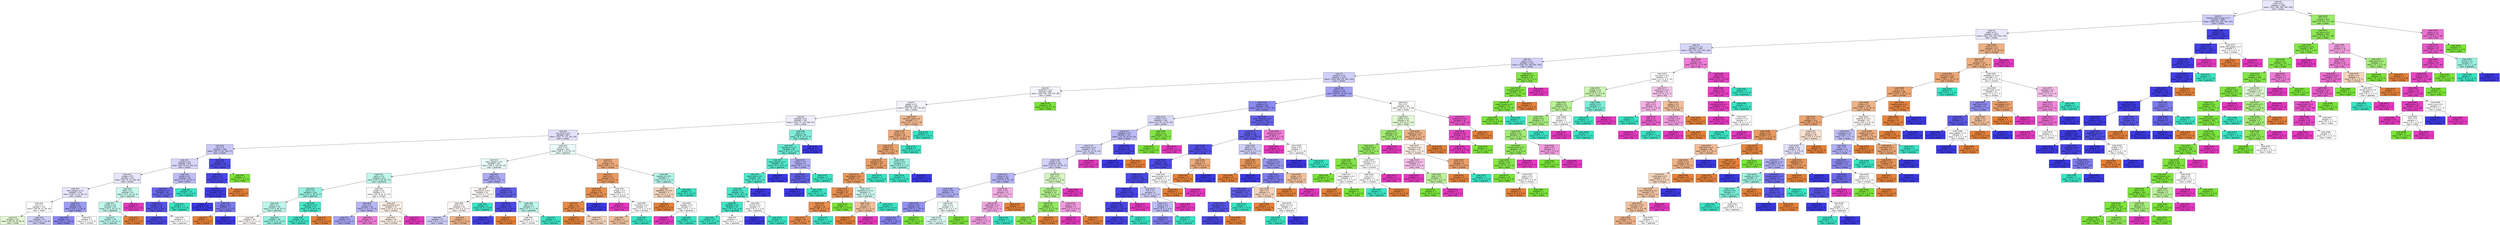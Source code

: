 digraph Tree {
node [shape=box, style="filled", color="black", fontname="helvetica"] ;
edge [fontname="helvetica"] ;
0 [label=<node &#35;0<br/>cumin &le; 0.5<br/>samples = 2298<br/>value = [412, 568, 290, 769, 259]<br/>class = korean>, fillcolor="#e8e8fc"] ;
1 [label=<node &#35;1<br/>roasted_sesame_seed &le; 0.5<br/>samples = 1864<br/>value = [408, 224, 285, 766, 181]<br/>class = korean>, fillcolor="#cfcef9"] ;
0 -> 1 [labeldistance=2.5, labelangle=45, headlabel="True"] ;
2 [label=<node &#35;2<br/>starch &le; 0.5<br/>samples = 1624<br/>value = [403, 224, 282, 536, 179]<br/>class = korean>, fillcolor="#eae9fc"] ;
1 -> 2 ;
3 [label=<node &#35;3<br/>lime_juice &le; 0.5<br/>samples = 1407<br/>value = [254, 222, 267, 497, 167]<br/>class = korean>, fillcolor="#d8d7fa"] ;
2 -> 3 ;
4 [label=<node &#35;4<br/>yogurt &le; 0.5<br/>samples = 1315<br/>value = [249, 210, 256, 497, 103]<br/>class = korean>, fillcolor="#d3d2f9"] ;
3 -> 4 ;
5 [label=<node &#35;5<br/>cayenne &le; 0.5<br/>samples = 1270<br/>value = [248, 168, 255, 497, 102]<br/>class = korean>, fillcolor="#d1d0f9"] ;
4 -> 5 ;
6 [label=<node &#35;6<br/>cardamom &le; 0.5<br/>samples = 860<br/>value = [200, 106, 236, 270, 48]<br/>class = korean>, fillcolor="#f4f4fe"] ;
5 -> 6 ;
7 [label=<node &#35;7<br/>pepper &le; 0.5<br/>samples = 832<br/>value = [200, 78, 236, 270, 48]<br/>class = korean>, fillcolor="#f4f4fe"] ;
6 -> 7 ;
8 [label=<node &#35;8<br/>seaweed &le; 0.5<br/>samples = 761<br/>value = [153, 77, 219, 268, 44]<br/>class = korean>, fillcolor="#ededfd"] ;
7 -> 8 ;
9 [label=<node &#35;9<br/>soy_sauce &le; 0.5<br/>samples = 697<br/>value = [153, 77, 172, 251, 44]<br/>class = korean>, fillcolor="#e2e1fb"] ;
8 -> 9 ;
10 [label=<node &#35;10<br/>nut &le; 0.5<br/>samples = 396<br/>value = [64, 77, 62, 166, 27]<br/>class = korean>, fillcolor="#c9c8f8"] ;
9 -> 10 ;
11 [label=<node &#35;11<br/>soybean &le; 0.5<br/>samples = 362<br/>value = [62, 76, 62, 135, 27]<br/>class = korean>, fillcolor="#d7d6fa"] ;
10 -> 11 ;
12 [label=<node &#35;12<br/>vinegar &le; 0.5<br/>samples = 313<br/>value = [62, 76, 43, 106, 26]<br/>class = korean>, fillcolor="#e6e6fc"] ;
11 -> 12 ;
13 [label=<node &#35;13<br/>black_pepper &le; 0.5<br/>samples = 270<br/>value = [58, 71, 24, 96, 21]<br/>class = korean>, fillcolor="#e7e6fc"] ;
12 -> 13 ;
14 [label=<node &#35;14<br/>rice &le; 0.5<br/>samples = 224<br/>value = [48, 69, 21, 68, 18]<br/>class = indian>, fillcolor="#fefffe"] ;
13 -> 14 ;
15 [label=<node &#35;15<br/>samples = 151<br/>value = [29, 59, 18, 36, 9]<br/>class = indian>, fillcolor="#e5fad7"] ;
14 -> 15 ;
16 [label=<node &#35;16<br/>samples = 73<br/>value = [19, 10, 3, 32, 9]<br/>class = korean>, fillcolor="#d0cff9"] ;
14 -> 16 ;
17 [label=<node &#35;17<br/>bread &le; 0.5<br/>samples = 46<br/>value = [10, 2, 3, 28, 3]<br/>class = korean>, fillcolor="#9d9cf2"] ;
13 -> 17 ;
18 [label=<node &#35;18<br/>samples = 41<br/>value = [8, 1, 1, 28, 3]<br/>class = korean>, fillcolor="#8987ef"] ;
17 -> 18 ;
19 [label=<node &#35;19<br/>samples = 5<br/>value = [2, 1, 2, 0, 0]<br/>class = chinese>, fillcolor="#ffffff"] ;
17 -> 19 ;
20 [label=<node &#35;20<br/>bean &le; 0.5<br/>samples = 43<br/>value = [4, 5, 19, 10, 5]<br/>class = japanese>, fillcolor="#c9f8ef"] ;
12 -> 20 ;
21 [label=<node &#35;21<br/>chicken &le; 0.5<br/>samples = 39<br/>value = [4, 5, 19, 10, 1]<br/>class = japanese>, fillcolor="#c2f7ed"] ;
20 -> 21 ;
22 [label=<node &#35;22<br/>samples = 36<br/>value = [1, 5, 19, 10, 1]<br/>class = japanese>, fillcolor="#baf6eb"] ;
21 -> 22 ;
23 [label=<node &#35;23<br/>samples = 3<br/>value = [3, 0, 0, 0, 0]<br/>class = chinese>, fillcolor="#e58139"] ;
21 -> 23 ;
24 [label=<node &#35;24<br/>samples = 4<br/>value = [0, 0, 0, 0, 4]<br/>class = thai>, fillcolor="#e539c0"] ;
20 -> 24 ;
25 [label=<node &#35;25<br/>barley &le; 0.5<br/>samples = 49<br/>value = [0, 0, 19, 29, 1]<br/>class = korean>, fillcolor="#bebdf6"] ;
11 -> 25 ;
26 [label=<node &#35;26<br/>enokidake &le; 0.5<br/>samples = 36<br/>value = [0, 0, 6, 29, 1]<br/>class = korean>, fillcolor="#6967eb"] ;
25 -> 26 ;
27 [label=<node &#35;27<br/>vinegar &le; 0.5<br/>samples = 33<br/>value = [0, 0, 3, 29, 1]<br/>class = korean>, fillcolor="#5653e8"] ;
26 -> 27 ;
28 [label=<node &#35;28<br/>samples = 31<br/>value = [0, 0, 2, 29, 0]<br/>class = korean>, fillcolor="#4947e7"] ;
27 -> 28 ;
29 [label=<node &#35;29<br/>samples = 2<br/>value = [0, 0, 1, 0, 1]<br/>class = japanese>, fillcolor="#ffffff"] ;
27 -> 29 ;
30 [label=<node &#35;30<br/>samples = 3<br/>value = [0, 0, 3, 0, 0]<br/>class = japanese>, fillcolor="#39e5c5"] ;
26 -> 30 ;
31 [label=<node &#35;31<br/>samples = 13<br/>value = [0, 0, 13, 0, 0]<br/>class = japanese>, fillcolor="#39e5c5"] ;
25 -> 31 ;
32 [label=<node &#35;32<br/>rose &le; 0.5<br/>samples = 34<br/>value = [2, 1, 0, 31, 0]<br/>class = korean>, fillcolor="#4e4ce7"] ;
10 -> 32 ;
33 [label=<node &#35;33<br/>celery &le; 0.5<br/>samples = 33<br/>value = [2, 0, 0, 31, 0]<br/>class = korean>, fillcolor="#4946e7"] ;
32 -> 33 ;
34 [label=<node &#35;34<br/>cane_molasses &le; 0.5<br/>samples = 32<br/>value = [1, 0, 0, 31, 0]<br/>class = korean>, fillcolor="#423fe6"] ;
33 -> 34 ;
35 [label=<node &#35;35<br/>samples = 28<br/>value = [0, 0, 0, 28, 0]<br/>class = korean>, fillcolor="#3c39e5"] ;
34 -> 35 ;
36 [label=<node &#35;36<br/>ginger &le; 0.5<br/>samples = 4<br/>value = [1, 0, 0, 3, 0]<br/>class = korean>, fillcolor="#7d7bee"] ;
34 -> 36 ;
37 [label=<node &#35;37<br/>samples = 1<br/>value = [1, 0, 0, 0, 0]<br/>class = chinese>, fillcolor="#e58139"] ;
36 -> 37 ;
38 [label=<node &#35;38<br/>samples = 3<br/>value = [0, 0, 0, 3, 0]<br/>class = korean>, fillcolor="#3c39e5"] ;
36 -> 38 ;
39 [label=<node &#35;39<br/>samples = 1<br/>value = [1, 0, 0, 0, 0]<br/>class = chinese>, fillcolor="#e58139"] ;
33 -> 39 ;
40 [label=<node &#35;40<br/>samples = 1<br/>value = [0, 1, 0, 0, 0]<br/>class = indian>, fillcolor="#7be539"] ;
32 -> 40 ;
41 [label=<node &#35;41<br/>pork &le; 0.5<br/>samples = 301<br/>value = [89, 0, 110, 85, 17]<br/>class = japanese>, fillcolor="#ebfcf9"] ;
9 -> 41 ;
42 [label=<node &#35;42<br/>black_pepper &le; 0.5<br/>samples = 261<br/>value = [60, 0, 103, 83, 15]<br/>class = japanese>, fillcolor="#e9fcf8"] ;
41 -> 42 ;
43 [label=<node &#35;43<br/>garlic &le; 0.5<br/>samples = 197<br/>value = [43, 0, 94, 46, 14]<br/>class = japanese>, fillcolor="#c0f7ed"] ;
42 -> 43 ;
44 [label=<node &#35;44<br/>wine &le; 0.5<br/>samples = 126<br/>value = [21, 0, 78, 25, 2]<br/>class = japanese>, fillcolor="#97f1e1"] ;
43 -> 44 ;
45 [label=<node &#35;45<br/>sake &le; 0.5<br/>samples = 94<br/>value = [19, 0, 48, 25, 2]<br/>class = japanese>, fillcolor="#bdf6ec"] ;
44 -> 45 ;
46 [label=<node &#35;46<br/>samples = 48<br/>value = [18, 0, 17, 11, 2]<br/>class = chinese>, fillcolor="#fefbf9"] ;
45 -> 46 ;
47 [label=<node &#35;47<br/>samples = 46<br/>value = [1, 0, 31, 14, 0]<br/>class = japanese>, fillcolor="#96f1e0"] ;
45 -> 47 ;
48 [label=<node &#35;48<br/>star_anise &le; 0.5<br/>samples = 32<br/>value = [2, 0, 30, 0, 0]<br/>class = japanese>, fillcolor="#46e7c9"] ;
44 -> 48 ;
49 [label=<node &#35;49<br/>samples = 31<br/>value = [1, 0, 30, 0, 0]<br/>class = japanese>, fillcolor="#40e6c7"] ;
48 -> 49 ;
50 [label=<node &#35;50<br/>samples = 1<br/>value = [1, 0, 0, 0, 0]<br/>class = chinese>, fillcolor="#e58139"] ;
48 -> 50 ;
51 [label=<node &#35;51<br/>ginger &le; 0.5<br/>samples = 71<br/>value = [22, 0, 16, 21, 12]<br/>class = chinese>, fillcolor="#fefcfb"] ;
43 -> 51 ;
52 [label=<node &#35;52<br/>rice &le; 0.5<br/>samples = 34<br/>value = [7, 0, 4, 17, 6]<br/>class = korean>, fillcolor="#b7b6f5"] ;
51 -> 52 ;
53 [label=<node &#35;53<br/>samples = 27<br/>value = [7, 0, 3, 16, 1]<br/>class = korean>, fillcolor="#a7a6f3"] ;
52 -> 53 ;
54 [label=<node &#35;54<br/>samples = 7<br/>value = [0, 0, 1, 1, 5]<br/>class = thai>, fillcolor="#ee7bd5"] ;
52 -> 54 ;
55 [label=<node &#35;55<br/>peanut_butter &le; 0.5<br/>samples = 37<br/>value = [15, 0, 12, 4, 6]<br/>class = chinese>, fillcolor="#fcf0e7"] ;
51 -> 55 ;
56 [label=<node &#35;56<br/>samples = 34<br/>value = [15, 0, 12, 4, 3]<br/>class = chinese>, fillcolor="#fbeee4"] ;
55 -> 56 ;
57 [label=<node &#35;57<br/>samples = 3<br/>value = [0, 0, 0, 0, 3]<br/>class = thai>, fillcolor="#e539c0"] ;
55 -> 57 ;
58 [label=<node &#35;58<br/>beef &le; 0.5<br/>samples = 64<br/>value = [17, 0, 9, 37, 1]<br/>class = korean>, fillcolor="#acabf4"] ;
42 -> 58 ;
59 [label=<node &#35;59<br/>katsuobushi &le; 0.5<br/>samples = 35<br/>value = [14, 0, 7, 13, 1]<br/>class = chinese>, fillcolor="#fef9f6"] ;
58 -> 59 ;
60 [label=<node &#35;60<br/>wine &le; 0.5<br/>samples = 32<br/>value = [14, 0, 4, 13, 1]<br/>class = chinese>, fillcolor="#fef8f5"] ;
59 -> 60 ;
61 [label=<node &#35;61<br/>samples = 25<br/>value = [9, 0, 2, 13, 1]<br/>class = korean>, fillcolor="#cecef8"] ;
60 -> 61 ;
62 [label=<node &#35;62<br/>samples = 7<br/>value = [5, 0, 2, 0, 0]<br/>class = chinese>, fillcolor="#efb388"] ;
60 -> 62 ;
63 [label=<node &#35;63<br/>samples = 3<br/>value = [0, 0, 3, 0, 0]<br/>class = japanese>, fillcolor="#39e5c5"] ;
59 -> 63 ;
64 [label=<node &#35;64<br/>soybean &le; 0.5<br/>samples = 29<br/>value = [3, 0, 2, 24, 0]<br/>class = korean>, fillcolor="#625fea"] ;
58 -> 64 ;
65 [label=<node &#35;65<br/>leek &le; 0.5<br/>samples = 25<br/>value = [2, 0, 0, 23, 0]<br/>class = korean>, fillcolor="#4d4ae7"] ;
64 -> 65 ;
66 [label=<node &#35;66<br/>samples = 24<br/>value = [1, 0, 0, 23, 0]<br/>class = korean>, fillcolor="#4442e6"] ;
65 -> 66 ;
67 [label=<node &#35;67<br/>samples = 1<br/>value = [1, 0, 0, 0, 0]<br/>class = chinese>, fillcolor="#e58139"] ;
65 -> 67 ;
68 [label=<node &#35;68<br/>sake &le; 0.5<br/>samples = 4<br/>value = [1, 0, 2, 1, 0]<br/>class = japanese>, fillcolor="#bdf6ec"] ;
64 -> 68 ;
69 [label=<node &#35;69<br/>samples = 2<br/>value = [1, 0, 0, 1, 0]<br/>class = chinese>, fillcolor="#ffffff"] ;
68 -> 69 ;
70 [label=<node &#35;70<br/>samples = 2<br/>value = [0, 0, 2, 0, 0]<br/>class = japanese>, fillcolor="#39e5c5"] ;
68 -> 70 ;
71 [label=<node &#35;71<br/>rice &le; 0.5<br/>samples = 40<br/>value = [29, 0, 7, 2, 2]<br/>class = chinese>, fillcolor="#eeab7b"] ;
41 -> 71 ;
72 [label=<node &#35;72<br/>beef &le; 0.5<br/>samples = 33<br/>value = [27, 0, 3, 2, 1]<br/>class = chinese>, fillcolor="#ea9a61"] ;
71 -> 72 ;
73 [label=<node &#35;73<br/>pear &le; 0.5<br/>samples = 28<br/>value = [25, 0, 1, 2, 0]<br/>class = chinese>, fillcolor="#e89050"] ;
72 -> 73 ;
74 [label=<node &#35;74<br/>sake &le; 0.5<br/>samples = 27<br/>value = [25, 0, 1, 1, 0]<br/>class = chinese>, fillcolor="#e78b48"] ;
73 -> 74 ;
75 [label=<node &#35;75<br/>samples = 23<br/>value = [23, 0, 0, 0, 0]<br/>class = chinese>, fillcolor="#e58139"] ;
74 -> 75 ;
76 [label=<node &#35;76<br/>samples = 4<br/>value = [2, 0, 1, 1, 0]<br/>class = chinese>, fillcolor="#f6d5bd"] ;
74 -> 76 ;
77 [label=<node &#35;77<br/>samples = 1<br/>value = [0, 0, 0, 1, 0]<br/>class = korean>, fillcolor="#3c39e5"] ;
73 -> 77 ;
78 [label=<node &#35;78<br/>vinegar &le; 0.5<br/>samples = 5<br/>value = [2, 0, 2, 0, 1]<br/>class = chinese>, fillcolor="#ffffff"] ;
72 -> 78 ;
79 [label=<node &#35;79<br/>samples = 1<br/>value = [0, 0, 0, 0, 1]<br/>class = thai>, fillcolor="#e539c0"] ;
78 -> 79 ;
80 [label=<node &#35;80<br/>mushroom &le; 0.5<br/>samples = 4<br/>value = [2, 0, 2, 0, 0]<br/>class = chinese>, fillcolor="#ffffff"] ;
78 -> 80 ;
81 [label=<node &#35;81<br/>samples = 3<br/>value = [2, 0, 1, 0, 0]<br/>class = chinese>, fillcolor="#f2c09c"] ;
80 -> 81 ;
82 [label=<node &#35;82<br/>samples = 1<br/>value = [0, 0, 1, 0, 0]<br/>class = japanese>, fillcolor="#39e5c5"] ;
80 -> 82 ;
83 [label=<node &#35;83<br/>sesame_oil &le; 0.5<br/>samples = 7<br/>value = [2, 0, 4, 0, 1]<br/>class = japanese>, fillcolor="#b0f5e8"] ;
71 -> 83 ;
84 [label=<node &#35;84<br/>vegetable_oil &le; 0.5<br/>samples = 4<br/>value = [2, 0, 1, 0, 1]<br/>class = chinese>, fillcolor="#f6d5bd"] ;
83 -> 84 ;
85 [label=<node &#35;85<br/>samples = 2<br/>value = [2, 0, 0, 0, 0]<br/>class = chinese>, fillcolor="#e58139"] ;
84 -> 85 ;
86 [label=<node &#35;86<br/>soybean &le; 0.5<br/>samples = 2<br/>value = [0, 0, 1, 0, 1]<br/>class = japanese>, fillcolor="#ffffff"] ;
84 -> 86 ;
87 [label=<node &#35;87<br/>samples = 1<br/>value = [0, 0, 0, 0, 1]<br/>class = thai>, fillcolor="#e539c0"] ;
86 -> 87 ;
88 [label=<node &#35;88<br/>samples = 1<br/>value = [0, 0, 1, 0, 0]<br/>class = japanese>, fillcolor="#39e5c5"] ;
86 -> 88 ;
89 [label=<node &#35;89<br/>samples = 3<br/>value = [0, 0, 3, 0, 0]<br/>class = japanese>, fillcolor="#39e5c5"] ;
83 -> 89 ;
90 [label=<node &#35;90<br/>beef &le; 0.5<br/>samples = 64<br/>value = [0, 0, 47, 17, 0]<br/>class = japanese>, fillcolor="#81eeda"] ;
8 -> 90 ;
91 [label=<node &#35;91<br/>sesame_oil &le; 0.5<br/>samples = 58<br/>value = [0, 0, 47, 11, 0]<br/>class = japanese>, fillcolor="#67ebd3"] ;
90 -> 91 ;
92 [label=<node &#35;92<br/>black_pepper &le; 0.5<br/>samples = 50<br/>value = [0, 0, 44, 6, 0]<br/>class = japanese>, fillcolor="#54e9cd"] ;
91 -> 92 ;
93 [label=<node &#35;93<br/>black_bean &le; 0.5<br/>samples = 49<br/>value = [0, 0, 44, 5, 0]<br/>class = japanese>, fillcolor="#50e8cc"] ;
92 -> 93 ;
94 [label=<node &#35;94<br/>wheat &le; 0.5<br/>samples = 48<br/>value = [0, 0, 44, 4, 0]<br/>class = japanese>, fillcolor="#4be7ca"] ;
93 -> 94 ;
95 [label=<node &#35;95<br/>vegetable &le; 0.5<br/>samples = 44<br/>value = [0, 0, 42, 2, 0]<br/>class = japanese>, fillcolor="#42e6c8"] ;
94 -> 95 ;
96 [label=<node &#35;96<br/>samples = 42<br/>value = [0, 0, 41, 1, 0]<br/>class = japanese>, fillcolor="#3ee6c6"] ;
95 -> 96 ;
97 [label=<node &#35;97<br/>samples = 2<br/>value = [0, 0, 1, 1, 0]<br/>class = japanese>, fillcolor="#ffffff"] ;
95 -> 97 ;
98 [label=<node &#35;98<br/>shrimp &le; 0.5<br/>samples = 4<br/>value = [0, 0, 2, 2, 0]<br/>class = japanese>, fillcolor="#ffffff"] ;
94 -> 98 ;
99 [label=<node &#35;99<br/>samples = 2<br/>value = [0, 0, 0, 2, 0]<br/>class = korean>, fillcolor="#3c39e5"] ;
98 -> 99 ;
100 [label=<node &#35;100<br/>samples = 2<br/>value = [0, 0, 2, 0, 0]<br/>class = japanese>, fillcolor="#39e5c5"] ;
98 -> 100 ;
101 [label=<node &#35;101<br/>samples = 1<br/>value = [0, 0, 0, 1, 0]<br/>class = korean>, fillcolor="#3c39e5"] ;
93 -> 101 ;
102 [label=<node &#35;102<br/>samples = 1<br/>value = [0, 0, 0, 1, 0]<br/>class = korean>, fillcolor="#3c39e5"] ;
92 -> 102 ;
103 [label=<node &#35;103<br/>scallion &le; 0.5<br/>samples = 8<br/>value = [0, 0, 3, 5, 0]<br/>class = korean>, fillcolor="#b1b0f5"] ;
91 -> 103 ;
104 [label=<node &#35;104<br/>lettuce &le; 0.5<br/>samples = 6<br/>value = [0, 0, 1, 5, 0]<br/>class = korean>, fillcolor="#6361ea"] ;
103 -> 104 ;
105 [label=<node &#35;105<br/>samples = 5<br/>value = [0, 0, 0, 5, 0]<br/>class = korean>, fillcolor="#3c39e5"] ;
104 -> 105 ;
106 [label=<node &#35;106<br/>samples = 1<br/>value = [0, 0, 1, 0, 0]<br/>class = japanese>, fillcolor="#39e5c5"] ;
104 -> 106 ;
107 [label=<node &#35;107<br/>samples = 2<br/>value = [0, 0, 2, 0, 0]<br/>class = japanese>, fillcolor="#39e5c5"] ;
103 -> 107 ;
108 [label=<node &#35;108<br/>samples = 6<br/>value = [0, 0, 0, 6, 0]<br/>class = korean>, fillcolor="#3c39e5"] ;
90 -> 108 ;
109 [label=<node &#35;109<br/>mandarin_peel &le; 0.5<br/>samples = 71<br/>value = [47, 1, 17, 2, 4]<br/>class = chinese>, fillcolor="#f1b991"] ;
7 -> 109 ;
110 [label=<node &#35;110<br/>barley &le; 0.5<br/>samples = 66<br/>value = [47, 1, 12, 2, 4]<br/>class = chinese>, fillcolor="#eead7f"] ;
109 -> 110 ;
111 [label=<node &#35;111<br/>bread &le; 0.5<br/>samples = 62<br/>value = [47, 1, 8, 2, 4]<br/>class = chinese>, fillcolor="#eca470"] ;
110 -> 111 ;
112 [label=<node &#35;112<br/>seaweed &le; 0.5<br/>samples = 59<br/>value = [47, 1, 6, 1, 4]<br/>class = chinese>, fillcolor="#eb9e66"] ;
111 -> 112 ;
113 [label=<node &#35;113<br/>bell_pepper &le; 0.5<br/>samples = 57<br/>value = [47, 1, 4, 1, 4]<br/>class = chinese>, fillcolor="#ea995e"] ;
112 -> 113 ;
114 [label=<node &#35;114<br/>chickpea &le; 0.5<br/>samples = 51<br/>value = [45, 1, 1, 1, 3]<br/>class = chinese>, fillcolor="#e89152"] ;
113 -> 114 ;
115 [label=<node &#35;115<br/>cod &le; 0.5<br/>samples = 50<br/>value = [45, 0, 1, 1, 3]<br/>class = chinese>, fillcolor="#e88e4e"] ;
114 -> 115 ;
116 [label=<node &#35;116<br/>samples = 49<br/>value = [45, 0, 0, 1, 3]<br/>class = chinese>, fillcolor="#e78c4a"] ;
115 -> 116 ;
117 [label=<node &#35;117<br/>samples = 1<br/>value = [0, 0, 1, 0, 0]<br/>class = japanese>, fillcolor="#39e5c5"] ;
115 -> 117 ;
118 [label=<node &#35;118<br/>samples = 1<br/>value = [0, 1, 0, 0, 0]<br/>class = indian>, fillcolor="#7be539"] ;
114 -> 118 ;
119 [label=<node &#35;119<br/>vegetable_oil &le; 0.5<br/>samples = 6<br/>value = [2, 0, 3, 0, 1]<br/>class = japanese>, fillcolor="#cef8f0"] ;
113 -> 119 ;
120 [label=<node &#35;120<br/>fish &le; 0.5<br/>samples = 3<br/>value = [2, 0, 0, 0, 1]<br/>class = chinese>, fillcolor="#f2c09c"] ;
119 -> 120 ;
121 [label=<node &#35;121<br/>samples = 2<br/>value = [2, 0, 0, 0, 0]<br/>class = chinese>, fillcolor="#e58139"] ;
120 -> 121 ;
122 [label=<node &#35;122<br/>samples = 1<br/>value = [0, 0, 0, 0, 1]<br/>class = thai>, fillcolor="#e539c0"] ;
120 -> 122 ;
123 [label=<node &#35;123<br/>samples = 3<br/>value = [0, 0, 3, 0, 0]<br/>class = japanese>, fillcolor="#39e5c5"] ;
119 -> 123 ;
124 [label=<node &#35;124<br/>samples = 2<br/>value = [0, 0, 2, 0, 0]<br/>class = japanese>, fillcolor="#39e5c5"] ;
112 -> 124 ;
125 [label=<node &#35;125<br/>shrimp &le; 0.5<br/>samples = 3<br/>value = [0, 0, 2, 1, 0]<br/>class = japanese>, fillcolor="#9cf2e2"] ;
111 -> 125 ;
126 [label=<node &#35;126<br/>samples = 2<br/>value = [0, 0, 2, 0, 0]<br/>class = japanese>, fillcolor="#39e5c5"] ;
125 -> 126 ;
127 [label=<node &#35;127<br/>samples = 1<br/>value = [0, 0, 0, 1, 0]<br/>class = korean>, fillcolor="#3c39e5"] ;
125 -> 127 ;
128 [label=<node &#35;128<br/>samples = 4<br/>value = [0, 0, 4, 0, 0]<br/>class = japanese>, fillcolor="#39e5c5"] ;
110 -> 128 ;
129 [label=<node &#35;129<br/>samples = 5<br/>value = [0, 0, 5, 0, 0]<br/>class = japanese>, fillcolor="#39e5c5"] ;
109 -> 129 ;
130 [label=<node &#35;130<br/>samples = 28<br/>value = [0, 28, 0, 0, 0]<br/>class = indian>, fillcolor="#7be539"] ;
6 -> 130 ;
131 [label=<node &#35;131<br/>cilantro &le; 0.5<br/>samples = 410<br/>value = [48, 62, 19, 227, 54]<br/>class = korean>, fillcolor="#a3a1f3"] ;
5 -> 131 ;
132 [label=<node &#35;132<br/>scallion &le; 0.5<br/>samples = 352<br/>value = [33, 41, 17, 227, 34]<br/>class = korean>, fillcolor="#8a89ef"] ;
131 -> 132 ;
133 [label=<node &#35;133<br/>turmeric &le; 0.5<br/>samples = 149<br/>value = [11, 41, 10, 62, 25]<br/>class = korean>, fillcolor="#d9d9fa"] ;
132 -> 133 ;
134 [label=<node &#35;134<br/>vegetable &le; 0.5<br/>samples = 131<br/>value = [11, 24, 10, 62, 24]<br/>class = korean>, fillcolor="#bab9f6"] ;
133 -> 134 ;
135 [label=<node &#35;135<br/>lemongrass &le; 0.5<br/>samples = 110<br/>value = [10, 24, 10, 42, 24]<br/>class = korean>, fillcolor="#d6d6fa"] ;
134 -> 135 ;
136 [label=<node &#35;136<br/>tomato &le; 0.5<br/>samples = 103<br/>value = [10, 24, 10, 42, 17]<br/>class = korean>, fillcolor="#d3d2f9"] ;
135 -> 136 ;
137 [label=<node &#35;137<br/>chicken &le; 0.5<br/>samples = 86<br/>value = [8, 15, 9, 42, 12]<br/>class = korean>, fillcolor="#b5b4f5"] ;
136 -> 137 ;
138 [label=<node &#35;138<br/>vinegar &le; 0.5<br/>samples = 73<br/>value = [7, 15, 7, 39, 5]<br/>class = korean>, fillcolor="#aeadf4"] ;
137 -> 138 ;
139 [label=<node &#35;139<br/>coconut &le; 0.5<br/>samples = 56<br/>value = [4, 11, 2, 36, 3]<br/>class = korean>, fillcolor="#9391f1"] ;
138 -> 139 ;
140 [label=<node &#35;140<br/>samples = 53<br/>value = [4, 8, 2, 36, 3]<br/>class = korean>, fillcolor="#8684ef"] ;
139 -> 140 ;
141 [label=<node &#35;141<br/>samples = 3<br/>value = [0, 3, 0, 0, 0]<br/>class = indian>, fillcolor="#7be539"] ;
139 -> 141 ;
142 [label=<node &#35;142<br/>raisin &le; 0.5<br/>samples = 17<br/>value = [3, 4, 5, 3, 2]<br/>class = japanese>, fillcolor="#f0fdfb"] ;
138 -> 142 ;
143 [label=<node &#35;143<br/>samples = 14<br/>value = [3, 1, 5, 3, 2]<br/>class = japanese>, fillcolor="#dbfaf4"] ;
142 -> 143 ;
144 [label=<node &#35;144<br/>samples = 3<br/>value = [0, 3, 0, 0, 0]<br/>class = indian>, fillcolor="#7be539"] ;
142 -> 144 ;
145 [label=<node &#35;145<br/>sherry &le; 0.5<br/>samples = 13<br/>value = [1, 0, 2, 3, 7]<br/>class = thai>, fillcolor="#f5b0e6"] ;
137 -> 145 ;
146 [label=<node &#35;146<br/>beef_broth &le; 0.5<br/>samples = 12<br/>value = [0, 0, 2, 3, 7]<br/>class = thai>, fillcolor="#f3a7e3"] ;
145 -> 146 ;
147 [label=<node &#35;147<br/>samples = 11<br/>value = [0, 0, 1, 3, 7]<br/>class = thai>, fillcolor="#f29ce0"] ;
146 -> 147 ;
148 [label=<node &#35;148<br/>samples = 1<br/>value = [0, 0, 1, 0, 0]<br/>class = japanese>, fillcolor="#39e5c5"] ;
146 -> 148 ;
149 [label=<node &#35;149<br/>samples = 1<br/>value = [1, 0, 0, 0, 0]<br/>class = chinese>, fillcolor="#e58139"] ;
145 -> 149 ;
150 [label=<node &#35;150<br/>fish &le; 0.5<br/>samples = 17<br/>value = [2, 9, 1, 0, 5]<br/>class = indian>, fillcolor="#d3f6bd"] ;
136 -> 150 ;
151 [label=<node &#35;151<br/>soy_sauce &le; 0.5<br/>samples = 14<br/>value = [2, 9, 1, 0, 2]<br/>class = indian>, fillcolor="#b2f08c"] ;
150 -> 151 ;
152 [label=<node &#35;152<br/>egg &le; 0.5<br/>samples = 11<br/>value = [1, 9, 1, 0, 0]<br/>class = indian>, fillcolor="#95ea61"] ;
151 -> 152 ;
153 [label=<node &#35;153<br/>samples = 10<br/>value = [0, 9, 1, 0, 0]<br/>class = indian>, fillcolor="#8ae84f"] ;
152 -> 153 ;
154 [label=<node &#35;154<br/>samples = 1<br/>value = [1, 0, 0, 0, 0]<br/>class = chinese>, fillcolor="#e58139"] ;
152 -> 154 ;
155 [label=<node &#35;155<br/>ginger &le; 0.5<br/>samples = 3<br/>value = [1, 0, 0, 0, 2]<br/>class = thai>, fillcolor="#f29ce0"] ;
151 -> 155 ;
156 [label=<node &#35;156<br/>samples = 2<br/>value = [0, 0, 0, 0, 2]<br/>class = thai>, fillcolor="#e539c0"] ;
155 -> 156 ;
157 [label=<node &#35;157<br/>samples = 1<br/>value = [1, 0, 0, 0, 0]<br/>class = chinese>, fillcolor="#e58139"] ;
155 -> 157 ;
158 [label=<node &#35;158<br/>samples = 3<br/>value = [0, 0, 0, 0, 3]<br/>class = thai>, fillcolor="#e539c0"] ;
150 -> 158 ;
159 [label=<node &#35;159<br/>samples = 7<br/>value = [0, 0, 0, 0, 7]<br/>class = thai>, fillcolor="#e539c0"] ;
135 -> 159 ;
160 [label=<node &#35;160<br/>tomato &le; 0.5<br/>samples = 21<br/>value = [1, 0, 0, 20, 0]<br/>class = korean>, fillcolor="#4643e6"] ;
134 -> 160 ;
161 [label=<node &#35;161<br/>samples = 20<br/>value = [0, 0, 0, 20, 0]<br/>class = korean>, fillcolor="#3c39e5"] ;
160 -> 161 ;
162 [label=<node &#35;162<br/>samples = 1<br/>value = [1, 0, 0, 0, 0]<br/>class = chinese>, fillcolor="#e58139"] ;
160 -> 162 ;
163 [label=<node &#35;163<br/>basil &le; 0.5<br/>samples = 18<br/>value = [0, 17, 0, 0, 1]<br/>class = indian>, fillcolor="#83e745"] ;
133 -> 163 ;
164 [label=<node &#35;164<br/>samples = 17<br/>value = [0, 17, 0, 0, 0]<br/>class = indian>, fillcolor="#7be539"] ;
163 -> 164 ;
165 [label=<node &#35;165<br/>samples = 1<br/>value = [0, 0, 0, 0, 1]<br/>class = thai>, fillcolor="#e539c0"] ;
163 -> 165 ;
166 [label=<node &#35;166<br/>cane_molasses &le; 0.5<br/>samples = 203<br/>value = [22, 0, 7, 165, 9]<br/>class = korean>, fillcolor="#6563ea"] ;
132 -> 166 ;
167 [label=<node &#35;167<br/>vinegar &le; 0.5<br/>samples = 196<br/>value = [22, 0, 6, 164, 4]<br/>class = korean>, fillcolor="#605dea"] ;
166 -> 167 ;
168 [label=<node &#35;168<br/>bean &le; 0.5<br/>samples = 164<br/>value = [10, 0, 4, 147, 3]<br/>class = korean>, fillcolor="#524fe8"] ;
167 -> 168 ;
169 [label=<node &#35;169<br/>peanut &le; 0.5<br/>samples = 160<br/>value = [7, 0, 4, 146, 3]<br/>class = korean>, fillcolor="#4e4be7"] ;
168 -> 169 ;
170 [label=<node &#35;170<br/>chicken &le; 0.5<br/>samples = 158<br/>value = [6, 0, 4, 146, 2]<br/>class = korean>, fillcolor="#4b49e7"] ;
169 -> 170 ;
171 [label=<node &#35;171<br/>basil &le; 0.5<br/>samples = 152<br/>value = [6, 0, 2, 143, 1]<br/>class = korean>, fillcolor="#4845e7"] ;
170 -> 171 ;
172 [label=<node &#35;172<br/>olive_oil &le; 0.5<br/>samples = 151<br/>value = [6, 0, 2, 143, 0]<br/>class = korean>, fillcolor="#4744e6"] ;
171 -> 172 ;
173 [label=<node &#35;173<br/>samples = 150<br/>value = [6, 0, 1, 143, 0]<br/>class = korean>, fillcolor="#4543e6"] ;
172 -> 173 ;
174 [label=<node &#35;174<br/>samples = 1<br/>value = [0, 0, 1, 0, 0]<br/>class = japanese>, fillcolor="#39e5c5"] ;
172 -> 174 ;
175 [label=<node &#35;175<br/>samples = 1<br/>value = [0, 0, 0, 0, 1]<br/>class = thai>, fillcolor="#e539c0"] ;
171 -> 175 ;
176 [label=<node &#35;176<br/>fish &le; 0.5<br/>samples = 6<br/>value = [0, 0, 2, 3, 1]<br/>class = korean>, fillcolor="#cecef8"] ;
170 -> 176 ;
177 [label=<node &#35;177<br/>honey &le; 0.5<br/>samples = 5<br/>value = [0, 0, 2, 3, 0]<br/>class = korean>, fillcolor="#bebdf6"] ;
176 -> 177 ;
178 [label=<node &#35;178<br/>samples = 4<br/>value = [0, 0, 1, 3, 0]<br/>class = korean>, fillcolor="#7d7bee"] ;
177 -> 178 ;
179 [label=<node &#35;179<br/>samples = 1<br/>value = [0, 0, 1, 0, 0]<br/>class = japanese>, fillcolor="#39e5c5"] ;
177 -> 179 ;
180 [label=<node &#35;180<br/>samples = 1<br/>value = [0, 0, 0, 0, 1]<br/>class = thai>, fillcolor="#e539c0"] ;
176 -> 180 ;
181 [label=<node &#35;181<br/>peanut_butter &le; 0.5<br/>samples = 2<br/>value = [1, 0, 0, 0, 1]<br/>class = chinese>, fillcolor="#ffffff"] ;
169 -> 181 ;
182 [label=<node &#35;182<br/>samples = 1<br/>value = [1, 0, 0, 0, 0]<br/>class = chinese>, fillcolor="#e58139"] ;
181 -> 182 ;
183 [label=<node &#35;183<br/>samples = 1<br/>value = [0, 0, 0, 0, 1]<br/>class = thai>, fillcolor="#e539c0"] ;
181 -> 183 ;
184 [label=<node &#35;184<br/>clam &le; 0.5<br/>samples = 4<br/>value = [3, 0, 0, 1, 0]<br/>class = chinese>, fillcolor="#eeab7b"] ;
168 -> 184 ;
185 [label=<node &#35;185<br/>samples = 3<br/>value = [3, 0, 0, 0, 0]<br/>class = chinese>, fillcolor="#e58139"] ;
184 -> 185 ;
186 [label=<node &#35;186<br/>samples = 1<br/>value = [0, 0, 0, 1, 0]<br/>class = korean>, fillcolor="#3c39e5"] ;
184 -> 186 ;
187 [label=<node &#35;187<br/>garlic &le; 0.5<br/>samples = 32<br/>value = [12, 0, 2, 17, 1]<br/>class = korean>, fillcolor="#cecef8"] ;
167 -> 187 ;
188 [label=<node &#35;188<br/>shallot &le; 0.5<br/>samples = 7<br/>value = [6, 0, 0, 1, 0]<br/>class = chinese>, fillcolor="#e9965a"] ;
187 -> 188 ;
189 [label=<node &#35;189<br/>samples = 6<br/>value = [6, 0, 0, 0, 0]<br/>class = chinese>, fillcolor="#e58139"] ;
188 -> 189 ;
190 [label=<node &#35;190<br/>samples = 1<br/>value = [0, 0, 0, 1, 0]<br/>class = korean>, fillcolor="#3c39e5"] ;
188 -> 190 ;
191 [label=<node &#35;191<br/>peanut_oil &le; 0.5<br/>samples = 25<br/>value = [6, 0, 2, 16, 1]<br/>class = korean>, fillcolor="#9897f1"] ;
187 -> 191 ;
192 [label=<node &#35;192<br/>chicken &le; 0.5<br/>samples = 22<br/>value = [4, 0, 2, 16, 0]<br/>class = korean>, fillcolor="#7d7bee"] ;
191 -> 192 ;
193 [label=<node &#35;193<br/>roasted_peanut &le; 0.5<br/>samples = 18<br/>value = [2, 0, 1, 15, 0]<br/>class = korean>, fillcolor="#615eea"] ;
192 -> 193 ;
194 [label=<node &#35;194<br/>star_anise &le; 0.5<br/>samples = 17<br/>value = [2, 0, 0, 15, 0]<br/>class = korean>, fillcolor="#5653e8"] ;
193 -> 194 ;
195 [label=<node &#35;195<br/>samples = 16<br/>value = [1, 0, 0, 15, 0]<br/>class = korean>, fillcolor="#4946e7"] ;
194 -> 195 ;
196 [label=<node &#35;196<br/>samples = 1<br/>value = [1, 0, 0, 0, 0]<br/>class = chinese>, fillcolor="#e58139"] ;
194 -> 196 ;
197 [label=<node &#35;197<br/>samples = 1<br/>value = [0, 0, 1, 0, 0]<br/>class = japanese>, fillcolor="#39e5c5"] ;
193 -> 197 ;
198 [label=<node &#35;198<br/>sake &le; 0.5<br/>samples = 4<br/>value = [2, 0, 1, 1, 0]<br/>class = chinese>, fillcolor="#f6d5bd"] ;
192 -> 198 ;
199 [label=<node &#35;199<br/>samples = 2<br/>value = [2, 0, 0, 0, 0]<br/>class = chinese>, fillcolor="#e58139"] ;
198 -> 199 ;
200 [label=<node &#35;200<br/>celery_oil &le; 0.5<br/>samples = 2<br/>value = [0, 0, 1, 1, 0]<br/>class = japanese>, fillcolor="#ffffff"] ;
198 -> 200 ;
201 [label=<node &#35;201<br/>samples = 1<br/>value = [0, 0, 1, 0, 0]<br/>class = japanese>, fillcolor="#39e5c5"] ;
200 -> 201 ;
202 [label=<node &#35;202<br/>samples = 1<br/>value = [0, 0, 0, 1, 0]<br/>class = korean>, fillcolor="#3c39e5"] ;
200 -> 202 ;
203 [label=<node &#35;203<br/>ginger &le; 0.5<br/>samples = 3<br/>value = [2, 0, 0, 0, 1]<br/>class = chinese>, fillcolor="#f2c09c"] ;
191 -> 203 ;
204 [label=<node &#35;204<br/>samples = 2<br/>value = [2, 0, 0, 0, 0]<br/>class = chinese>, fillcolor="#e58139"] ;
203 -> 204 ;
205 [label=<node &#35;205<br/>samples = 1<br/>value = [0, 0, 0, 0, 1]<br/>class = thai>, fillcolor="#e539c0"] ;
203 -> 205 ;
206 [label=<node &#35;206<br/>sesame_oil &le; 0.5<br/>samples = 7<br/>value = [0, 0, 1, 1, 5]<br/>class = thai>, fillcolor="#ee7bd5"] ;
166 -> 206 ;
207 [label=<node &#35;207<br/>samples = 5<br/>value = [0, 0, 0, 0, 5]<br/>class = thai>, fillcolor="#e539c0"] ;
206 -> 207 ;
208 [label=<node &#35;208<br/>honey &le; 0.5<br/>samples = 2<br/>value = [0, 0, 1, 1, 0]<br/>class = japanese>, fillcolor="#ffffff"] ;
206 -> 208 ;
209 [label=<node &#35;209<br/>samples = 1<br/>value = [0, 0, 0, 1, 0]<br/>class = korean>, fillcolor="#3c39e5"] ;
208 -> 209 ;
210 [label=<node &#35;210<br/>samples = 1<br/>value = [0, 0, 1, 0, 0]<br/>class = japanese>, fillcolor="#39e5c5"] ;
208 -> 210 ;
211 [label=<node &#35;211<br/>fish &le; 0.5<br/>samples = 58<br/>value = [15, 21, 2, 0, 20]<br/>class = indian>, fillcolor="#fcfefa"] ;
131 -> 211 ;
212 [label=<node &#35;212<br/>scallion &le; 0.5<br/>samples = 42<br/>value = [14, 20, 2, 0, 6]<br/>class = indian>, fillcolor="#e3f9d5"] ;
211 -> 212 ;
213 [label=<node &#35;213<br/>galanga &le; 0.5<br/>samples = 24<br/>value = [2, 18, 1, 0, 3]<br/>class = indian>, fillcolor="#a1ec72"] ;
212 -> 213 ;
214 [label=<node &#35;214<br/>soy_sauce &le; 0.5<br/>samples = 22<br/>value = [2, 18, 1, 0, 1]<br/>class = indian>, fillcolor="#95ea61"] ;
213 -> 214 ;
215 [label=<node &#35;215<br/>bean &le; 0.5<br/>samples = 19<br/>value = [1, 18, 0, 0, 0]<br/>class = indian>, fillcolor="#82e644"] ;
214 -> 215 ;
216 [label=<node &#35;216<br/>samples = 17<br/>value = [0, 17, 0, 0, 0]<br/>class = indian>, fillcolor="#7be539"] ;
215 -> 216 ;
217 [label=<node &#35;217<br/>black_pepper &le; 0.5<br/>samples = 2<br/>value = [1, 1, 0, 0, 0]<br/>class = chinese>, fillcolor="#ffffff"] ;
215 -> 217 ;
218 [label=<node &#35;218<br/>samples = 1<br/>value = [1, 0, 0, 0, 0]<br/>class = chinese>, fillcolor="#e58139"] ;
217 -> 218 ;
219 [label=<node &#35;219<br/>samples = 1<br/>value = [0, 1, 0, 0, 0]<br/>class = indian>, fillcolor="#7be539"] ;
217 -> 219 ;
220 [label=<node &#35;220<br/>macaroni &le; 0.5<br/>samples = 3<br/>value = [1, 0, 1, 0, 1]<br/>class = chinese>, fillcolor="#ffffff"] ;
214 -> 220 ;
221 [label=<node &#35;221<br/>rice &le; 0.5<br/>samples = 2<br/>value = [1, 0, 1, 0, 0]<br/>class = chinese>, fillcolor="#ffffff"] ;
220 -> 221 ;
222 [label=<node &#35;222<br/>samples = 1<br/>value = [0, 0, 1, 0, 0]<br/>class = japanese>, fillcolor="#39e5c5"] ;
221 -> 222 ;
223 [label=<node &#35;223<br/>samples = 1<br/>value = [1, 0, 0, 0, 0]<br/>class = chinese>, fillcolor="#e58139"] ;
221 -> 223 ;
224 [label=<node &#35;224<br/>samples = 1<br/>value = [0, 0, 0, 0, 1]<br/>class = thai>, fillcolor="#e539c0"] ;
220 -> 224 ;
225 [label=<node &#35;225<br/>samples = 2<br/>value = [0, 0, 0, 0, 2]<br/>class = thai>, fillcolor="#e539c0"] ;
213 -> 225 ;
226 [label=<node &#35;226<br/>sesame_oil &le; 0.5<br/>samples = 18<br/>value = [12, 2, 1, 0, 3]<br/>class = chinese>, fillcolor="#efb388"] ;
212 -> 226 ;
227 [label=<node &#35;227<br/>soy_sauce &le; 0.5<br/>samples = 10<br/>value = [4, 2, 1, 0, 3]<br/>class = chinese>, fillcolor="#fbede3"] ;
226 -> 227 ;
228 [label=<node &#35;228<br/>vegetable_oil &le; 0.5<br/>samples = 5<br/>value = [0, 2, 0, 0, 3]<br/>class = thai>, fillcolor="#f6bdea"] ;
227 -> 228 ;
229 [label=<node &#35;229<br/>samples = 2<br/>value = [0, 0, 0, 0, 2]<br/>class = thai>, fillcolor="#e539c0"] ;
228 -> 229 ;
230 [label=<node &#35;230<br/>bean &le; 0.5<br/>samples = 3<br/>value = [0, 2, 0, 0, 1]<br/>class = indian>, fillcolor="#bdf29c"] ;
228 -> 230 ;
231 [label=<node &#35;231<br/>samples = 2<br/>value = [0, 2, 0, 0, 0]<br/>class = indian>, fillcolor="#7be539"] ;
230 -> 231 ;
232 [label=<node &#35;232<br/>samples = 1<br/>value = [0, 0, 0, 0, 1]<br/>class = thai>, fillcolor="#e539c0"] ;
230 -> 232 ;
233 [label=<node &#35;233<br/>carrot &le; 0.5<br/>samples = 5<br/>value = [4, 0, 1, 0, 0]<br/>class = chinese>, fillcolor="#eca06a"] ;
227 -> 233 ;
234 [label=<node &#35;234<br/>samples = 4<br/>value = [4, 0, 0, 0, 0]<br/>class = chinese>, fillcolor="#e58139"] ;
233 -> 234 ;
235 [label=<node &#35;235<br/>samples = 1<br/>value = [0, 0, 1, 0, 0]<br/>class = japanese>, fillcolor="#39e5c5"] ;
233 -> 235 ;
236 [label=<node &#35;236<br/>samples = 8<br/>value = [8, 0, 0, 0, 0]<br/>class = chinese>, fillcolor="#e58139"] ;
226 -> 236 ;
237 [label=<node &#35;237<br/>sesame_oil &le; 0.5<br/>samples = 16<br/>value = [1, 1, 0, 0, 14]<br/>class = thai>, fillcolor="#e853c8"] ;
211 -> 237 ;
238 [label=<node &#35;238<br/>turmeric &le; 0.5<br/>samples = 15<br/>value = [0, 1, 0, 0, 14]<br/>class = thai>, fillcolor="#e747c4"] ;
237 -> 238 ;
239 [label=<node &#35;239<br/>samples = 14<br/>value = [0, 0, 0, 0, 14]<br/>class = thai>, fillcolor="#e539c0"] ;
238 -> 239 ;
240 [label=<node &#35;240<br/>samples = 1<br/>value = [0, 1, 0, 0, 0]<br/>class = indian>, fillcolor="#7be539"] ;
238 -> 240 ;
241 [label=<node &#35;241<br/>samples = 1<br/>value = [1, 0, 0, 0, 0]<br/>class = chinese>, fillcolor="#e58139"] ;
237 -> 241 ;
242 [label=<node &#35;242<br/>vegetable &le; 0.5<br/>samples = 45<br/>value = [1, 42, 1, 0, 1]<br/>class = indian>, fillcolor="#84e746"] ;
4 -> 242 ;
243 [label=<node &#35;243<br/>sesame_seed &le; 0.5<br/>samples = 44<br/>value = [1, 42, 1, 0, 0]<br/>class = indian>, fillcolor="#81e642"] ;
242 -> 243 ;
244 [label=<node &#35;244<br/>cream_cheese &le; 0.5<br/>samples = 43<br/>value = [0, 42, 1, 0, 0]<br/>class = indian>, fillcolor="#7ee63e"] ;
243 -> 244 ;
245 [label=<node &#35;245<br/>samples = 42<br/>value = [0, 42, 0, 0, 0]<br/>class = indian>, fillcolor="#7be539"] ;
244 -> 245 ;
246 [label=<node &#35;246<br/>samples = 1<br/>value = [0, 0, 1, 0, 0]<br/>class = japanese>, fillcolor="#39e5c5"] ;
244 -> 246 ;
247 [label=<node &#35;247<br/>samples = 1<br/>value = [1, 0, 0, 0, 0]<br/>class = chinese>, fillcolor="#e58139"] ;
243 -> 247 ;
248 [label=<node &#35;248<br/>samples = 1<br/>value = [0, 0, 0, 0, 1]<br/>class = thai>, fillcolor="#e539c0"] ;
242 -> 248 ;
249 [label=<node &#35;249<br/>fish &le; 0.5<br/>samples = 92<br/>value = [5, 12, 11, 0, 64]<br/>class = thai>, fillcolor="#ee7ed6"] ;
3 -> 249 ;
250 [label=<node &#35;250<br/>soy_sauce &le; 0.5<br/>samples = 37<br/>value = [5, 12, 8, 0, 12]<br/>class = indian>, fillcolor="#ffffff"] ;
249 -> 250 ;
251 [label=<node &#35;251<br/>vinegar &le; 0.5<br/>samples = 23<br/>value = [1, 12, 5, 0, 5]<br/>class = indian>, fillcolor="#ccf5b2"] ;
250 -> 251 ;
252 [label=<node &#35;252<br/>shallot &le; 0.5<br/>samples = 19<br/>value = [1, 12, 2, 0, 4]<br/>class = indian>, fillcolor="#b9f195"] ;
251 -> 252 ;
253 [label=<node &#35;253<br/>wasabi &le; 0.5<br/>samples = 17<br/>value = [1, 12, 1, 0, 3]<br/>class = indian>, fillcolor="#aaee80"] ;
252 -> 253 ;
254 [label=<node &#35;254<br/>scallion &le; 0.5<br/>samples = 16<br/>value = [1, 12, 0, 0, 3]<br/>class = indian>, fillcolor="#a4ed76"] ;
253 -> 254 ;
255 [label=<node &#35;255<br/>chicken_broth &le; 0.5<br/>samples = 13<br/>value = [1, 11, 0, 0, 1]<br/>class = indian>, fillcolor="#91e95a"] ;
254 -> 255 ;
256 [label=<node &#35;256<br/>chicken &le; 0.5<br/>samples = 12<br/>value = [1, 11, 0, 0, 0]<br/>class = indian>, fillcolor="#87e74b"] ;
255 -> 256 ;
257 [label=<node &#35;257<br/>samples = 10<br/>value = [0, 10, 0, 0, 0]<br/>class = indian>, fillcolor="#7be539"] ;
256 -> 257 ;
258 [label=<node &#35;258<br/>yogurt &le; 0.5<br/>samples = 2<br/>value = [1, 1, 0, 0, 0]<br/>class = chinese>, fillcolor="#ffffff"] ;
256 -> 258 ;
259 [label=<node &#35;259<br/>samples = 1<br/>value = [1, 0, 0, 0, 0]<br/>class = chinese>, fillcolor="#e58139"] ;
258 -> 259 ;
260 [label=<node &#35;260<br/>samples = 1<br/>value = [0, 1, 0, 0, 0]<br/>class = indian>, fillcolor="#7be539"] ;
258 -> 260 ;
261 [label=<node &#35;261<br/>samples = 1<br/>value = [0, 0, 0, 0, 1]<br/>class = thai>, fillcolor="#e539c0"] ;
255 -> 261 ;
262 [label=<node &#35;262<br/>garlic &le; 0.5<br/>samples = 3<br/>value = [0, 1, 0, 0, 2]<br/>class = thai>, fillcolor="#f29ce0"] ;
254 -> 262 ;
263 [label=<node &#35;263<br/>samples = 1<br/>value = [0, 1, 0, 0, 0]<br/>class = indian>, fillcolor="#7be539"] ;
262 -> 263 ;
264 [label=<node &#35;264<br/>samples = 2<br/>value = [0, 0, 0, 0, 2]<br/>class = thai>, fillcolor="#e539c0"] ;
262 -> 264 ;
265 [label=<node &#35;265<br/>samples = 1<br/>value = [0, 0, 1, 0, 0]<br/>class = japanese>, fillcolor="#39e5c5"] ;
253 -> 265 ;
266 [label=<node &#35;266<br/>onion &le; 0.5<br/>samples = 2<br/>value = [0, 0, 1, 0, 1]<br/>class = japanese>, fillcolor="#ffffff"] ;
252 -> 266 ;
267 [label=<node &#35;267<br/>samples = 1<br/>value = [0, 0, 0, 0, 1]<br/>class = thai>, fillcolor="#e539c0"] ;
266 -> 267 ;
268 [label=<node &#35;268<br/>samples = 1<br/>value = [0, 0, 1, 0, 0]<br/>class = japanese>, fillcolor="#39e5c5"] ;
266 -> 268 ;
269 [label=<node &#35;269<br/>scallion &le; 0.5<br/>samples = 4<br/>value = [0, 0, 3, 0, 1]<br/>class = japanese>, fillcolor="#7beed8"] ;
251 -> 269 ;
270 [label=<node &#35;270<br/>samples = 3<br/>value = [0, 0, 3, 0, 0]<br/>class = japanese>, fillcolor="#39e5c5"] ;
269 -> 270 ;
271 [label=<node &#35;271<br/>samples = 1<br/>value = [0, 0, 0, 0, 1]<br/>class = thai>, fillcolor="#e539c0"] ;
269 -> 271 ;
272 [label=<node &#35;272<br/>sesame_oil &le; 0.5<br/>samples = 14<br/>value = [4, 0, 3, 0, 7]<br/>class = thai>, fillcolor="#f7c4ec"] ;
250 -> 272 ;
273 [label=<node &#35;273<br/>garlic &le; 0.5<br/>samples = 8<br/>value = [0, 0, 3, 0, 5]<br/>class = thai>, fillcolor="#f5b0e6"] ;
272 -> 273 ;
274 [label=<node &#35;274<br/>samples = 2<br/>value = [0, 0, 2, 0, 0]<br/>class = japanese>, fillcolor="#39e5c5"] ;
273 -> 274 ;
275 [label=<node &#35;275<br/>sake &le; 0.5<br/>samples = 6<br/>value = [0, 0, 1, 0, 5]<br/>class = thai>, fillcolor="#ea61cd"] ;
273 -> 275 ;
276 [label=<node &#35;276<br/>samples = 5<br/>value = [0, 0, 0, 0, 5]<br/>class = thai>, fillcolor="#e539c0"] ;
275 -> 276 ;
277 [label=<node &#35;277<br/>samples = 1<br/>value = [0, 0, 1, 0, 0]<br/>class = japanese>, fillcolor="#39e5c5"] ;
275 -> 277 ;
278 [label=<node &#35;278<br/>pepper &le; 0.5<br/>samples = 6<br/>value = [4, 0, 0, 0, 2]<br/>class = chinese>, fillcolor="#f2c09c"] ;
272 -> 278 ;
279 [label=<node &#35;279<br/>cucumber &le; 0.5<br/>samples = 3<br/>value = [1, 0, 0, 0, 2]<br/>class = thai>, fillcolor="#f29ce0"] ;
278 -> 279 ;
280 [label=<node &#35;280<br/>samples = 2<br/>value = [0, 0, 0, 0, 2]<br/>class = thai>, fillcolor="#e539c0"] ;
279 -> 280 ;
281 [label=<node &#35;281<br/>samples = 1<br/>value = [1, 0, 0, 0, 0]<br/>class = chinese>, fillcolor="#e58139"] ;
279 -> 281 ;
282 [label=<node &#35;282<br/>samples = 3<br/>value = [3, 0, 0, 0, 0]<br/>class = chinese>, fillcolor="#e58139"] ;
278 -> 282 ;
283 [label=<node &#35;283<br/>sake &le; 0.5<br/>samples = 55<br/>value = [0, 0, 3, 0, 52]<br/>class = thai>, fillcolor="#e644c4"] ;
249 -> 283 ;
284 [label=<node &#35;284<br/>bacon &le; 0.5<br/>samples = 54<br/>value = [0, 0, 2, 0, 52]<br/>class = thai>, fillcolor="#e641c2"] ;
283 -> 284 ;
285 [label=<node &#35;285<br/>orange_juice &le; 0.5<br/>samples = 53<br/>value = [0, 0, 1, 0, 52]<br/>class = thai>, fillcolor="#e63dc1"] ;
284 -> 285 ;
286 [label=<node &#35;286<br/>samples = 51<br/>value = [0, 0, 0, 0, 51]<br/>class = thai>, fillcolor="#e539c0"] ;
285 -> 286 ;
287 [label=<node &#35;287<br/>macaroni &le; 0.5<br/>samples = 2<br/>value = [0, 0, 1, 0, 1]<br/>class = japanese>, fillcolor="#ffffff"] ;
285 -> 287 ;
288 [label=<node &#35;288<br/>samples = 1<br/>value = [0, 0, 1, 0, 0]<br/>class = japanese>, fillcolor="#39e5c5"] ;
287 -> 288 ;
289 [label=<node &#35;289<br/>samples = 1<br/>value = [0, 0, 0, 0, 1]<br/>class = thai>, fillcolor="#e539c0"] ;
287 -> 289 ;
290 [label=<node &#35;290<br/>samples = 1<br/>value = [0, 0, 1, 0, 0]<br/>class = japanese>, fillcolor="#39e5c5"] ;
284 -> 290 ;
291 [label=<node &#35;291<br/>samples = 1<br/>value = [0, 0, 1, 0, 0]<br/>class = japanese>, fillcolor="#39e5c5"] ;
283 -> 291 ;
292 [label=<node &#35;292<br/>coconut &le; 0.5<br/>samples = 217<br/>value = [149, 2, 15, 39, 12]<br/>class = chinese>, fillcolor="#efb185"] ;
2 -> 292 ;
293 [label=<node &#35;293<br/>fish &le; 0.5<br/>samples = 212<br/>value = [149, 2, 15, 39, 7]<br/>class = chinese>, fillcolor="#eeaf81"] ;
292 -> 293 ;
294 [label=<node &#35;294<br/>lime_juice &le; 0.5<br/>samples = 189<br/>value = [141, 2, 13, 31, 2]<br/>class = chinese>, fillcolor="#eda775"] ;
293 -> 294 ;
295 [label=<node &#35;295<br/>pork &le; 0.5<br/>samples = 186<br/>value = [141, 2, 10, 31, 2]<br/>class = chinese>, fillcolor="#eda672"] ;
294 -> 295 ;
296 [label=<node &#35;296<br/>wheat &le; 0.5<br/>samples = 138<br/>value = [95, 2, 10, 29, 2]<br/>class = chinese>, fillcolor="#efb387"] ;
295 -> 296 ;
297 [label=<node &#35;297<br/>sake &le; 0.5<br/>samples = 113<br/>value = [85, 1, 6, 20, 1]<br/>class = chinese>, fillcolor="#eda775"] ;
296 -> 297 ;
298 [label=<node &#35;298<br/>ginger &le; 0.5<br/>samples = 87<br/>value = [72, 1, 2, 11, 1]<br/>class = chinese>, fillcolor="#ea9a60"] ;
297 -> 298 ;
299 [label=<node &#35;299<br/>beef_broth &le; 0.5<br/>samples = 38<br/>value = [25, 0, 2, 10, 1]<br/>class = chinese>, fillcolor="#f1bc95"] ;
298 -> 299 ;
300 [label=<node &#35;300<br/>chicken &le; 0.5<br/>samples = 36<br/>value = [25, 0, 2, 8, 1]<br/>class = chinese>, fillcolor="#efb287"] ;
299 -> 300 ;
301 [label=<node &#35;301<br/>mung_bean &le; 0.5<br/>samples = 25<br/>value = [14, 0, 2, 8, 1]<br/>class = chinese>, fillcolor="#f6d3b9"] ;
300 -> 301 ;
302 [label=<node &#35;302<br/>cane_molasses &le; 0.5<br/>samples = 23<br/>value = [14, 0, 2, 6, 1]<br/>class = chinese>, fillcolor="#f3c4a2"] ;
301 -> 302 ;
303 [label=<node &#35;303<br/>mushroom &le; 0.5<br/>samples = 22<br/>value = [14, 0, 2, 6, 0]<br/>class = chinese>, fillcolor="#f2c09c"] ;
302 -> 303 ;
304 [label=<node &#35;304<br/>samples = 20<br/>value = [14, 0, 1, 5, 0]<br/>class = chinese>, fillcolor="#efb388"] ;
303 -> 304 ;
305 [label=<node &#35;305<br/>samples = 2<br/>value = [0, 0, 1, 1, 0]<br/>class = japanese>, fillcolor="#ffffff"] ;
303 -> 305 ;
306 [label=<node &#35;306<br/>samples = 1<br/>value = [0, 0, 0, 0, 1]<br/>class = thai>, fillcolor="#e539c0"] ;
302 -> 306 ;
307 [label=<node &#35;307<br/>samples = 2<br/>value = [0, 0, 0, 2, 0]<br/>class = korean>, fillcolor="#3c39e5"] ;
301 -> 307 ;
308 [label=<node &#35;308<br/>samples = 11<br/>value = [11, 0, 0, 0, 0]<br/>class = chinese>, fillcolor="#e58139"] ;
300 -> 308 ;
309 [label=<node &#35;309<br/>samples = 2<br/>value = [0, 0, 0, 2, 0]<br/>class = korean>, fillcolor="#3c39e5"] ;
299 -> 309 ;
310 [label=<node &#35;310<br/>turmeric &le; 0.5<br/>samples = 49<br/>value = [47, 1, 0, 1, 0]<br/>class = chinese>, fillcolor="#e68641"] ;
298 -> 310 ;
311 [label=<node &#35;311<br/>brown_rice &le; 0.5<br/>samples = 48<br/>value = [47, 0, 0, 1, 0]<br/>class = chinese>, fillcolor="#e6843d"] ;
310 -> 311 ;
312 [label=<node &#35;312<br/>samples = 47<br/>value = [47, 0, 0, 0, 0]<br/>class = chinese>, fillcolor="#e58139"] ;
311 -> 312 ;
313 [label=<node &#35;313<br/>samples = 1<br/>value = [0, 0, 0, 1, 0]<br/>class = korean>, fillcolor="#3c39e5"] ;
311 -> 313 ;
314 [label=<node &#35;314<br/>samples = 1<br/>value = [0, 1, 0, 0, 0]<br/>class = indian>, fillcolor="#7be539"] ;
310 -> 314 ;
315 [label=<node &#35;315<br/>oyster &le; 0.5<br/>samples = 26<br/>value = [13, 0, 4, 9, 0]<br/>class = chinese>, fillcolor="#f9e1d0"] ;
297 -> 315 ;
316 [label=<node &#35;316<br/>vinegar &le; 0.5<br/>samples = 20<br/>value = [7, 0, 4, 9, 0]<br/>class = korean>, fillcolor="#e1e1fb"] ;
315 -> 316 ;
317 [label=<node &#35;317<br/>black_pepper &le; 0.5<br/>samples = 14<br/>value = [2, 0, 4, 8, 0]<br/>class = korean>, fillcolor="#b1b0f5"] ;
316 -> 317 ;
318 [label=<node &#35;318<br/>sesame_oil &le; 0.5<br/>samples = 5<br/>value = [1, 0, 3, 1, 0]<br/>class = japanese>, fillcolor="#9cf2e2"] ;
317 -> 318 ;
319 [label=<node &#35;319<br/>cayenne &le; 0.5<br/>samples = 4<br/>value = [0, 0, 3, 1, 0]<br/>class = japanese>, fillcolor="#7beed8"] ;
318 -> 319 ;
320 [label=<node &#35;320<br/>samples = 2<br/>value = [0, 0, 2, 0, 0]<br/>class = japanese>, fillcolor="#39e5c5"] ;
319 -> 320 ;
321 [label=<node &#35;321<br/>samples = 2<br/>value = [0, 0, 1, 1, 0]<br/>class = japanese>, fillcolor="#ffffff"] ;
319 -> 321 ;
322 [label=<node &#35;322<br/>samples = 1<br/>value = [1, 0, 0, 0, 0]<br/>class = chinese>, fillcolor="#e58139"] ;
318 -> 322 ;
323 [label=<node &#35;323<br/>chicken_broth &le; 0.5<br/>samples = 9<br/>value = [1, 0, 1, 7, 0]<br/>class = korean>, fillcolor="#6d6aec"] ;
317 -> 323 ;
324 [label=<node &#35;324<br/>squid &le; 0.5<br/>samples = 8<br/>value = [1, 0, 0, 7, 0]<br/>class = korean>, fillcolor="#5855e9"] ;
323 -> 324 ;
325 [label=<node &#35;325<br/>samples = 7<br/>value = [0, 0, 0, 7, 0]<br/>class = korean>, fillcolor="#3c39e5"] ;
324 -> 325 ;
326 [label=<node &#35;326<br/>samples = 1<br/>value = [1, 0, 0, 0, 0]<br/>class = chinese>, fillcolor="#e58139"] ;
324 -> 326 ;
327 [label=<node &#35;327<br/>samples = 1<br/>value = [0, 0, 1, 0, 0]<br/>class = japanese>, fillcolor="#39e5c5"] ;
323 -> 327 ;
328 [label=<node &#35;328<br/>vegetable &le; 0.5<br/>samples = 6<br/>value = [5, 0, 0, 1, 0]<br/>class = chinese>, fillcolor="#ea9a61"] ;
316 -> 328 ;
329 [label=<node &#35;329<br/>samples = 5<br/>value = [5, 0, 0, 0, 0]<br/>class = chinese>, fillcolor="#e58139"] ;
328 -> 329 ;
330 [label=<node &#35;330<br/>samples = 1<br/>value = [0, 0, 0, 1, 0]<br/>class = korean>, fillcolor="#3c39e5"] ;
328 -> 330 ;
331 [label=<node &#35;331<br/>samples = 6<br/>value = [6, 0, 0, 0, 0]<br/>class = chinese>, fillcolor="#e58139"] ;
315 -> 331 ;
332 [label=<node &#35;332<br/>sesame_oil &le; 0.5<br/>samples = 25<br/>value = [10, 1, 4, 9, 1]<br/>class = chinese>, fillcolor="#fdf7f3"] ;
296 -> 332 ;
333 [label=<node &#35;333<br/>pineapple &le; 0.5<br/>samples = 15<br/>value = [3, 1, 3, 7, 1]<br/>class = korean>, fillcolor="#bebdf6"] ;
332 -> 333 ;
334 [label=<node &#35;334<br/>milk &le; 0.5<br/>samples = 13<br/>value = [1, 1, 3, 7, 1]<br/>class = korean>, fillcolor="#b1b0f5"] ;
333 -> 334 ;
335 [label=<node &#35;335<br/>mushroom &le; 0.5<br/>samples = 11<br/>value = [1, 1, 1, 7, 1]<br/>class = korean>, fillcolor="#8a88ef"] ;
334 -> 335 ;
336 [label=<node &#35;336<br/>radish &le; 0.5<br/>samples = 9<br/>value = [0, 0, 1, 7, 1]<br/>class = korean>, fillcolor="#6d6aec"] ;
335 -> 336 ;
337 [label=<node &#35;337<br/>shrimp &le; 0.5<br/>samples = 8<br/>value = [0, 0, 1, 7, 0]<br/>class = korean>, fillcolor="#5855e9"] ;
336 -> 337 ;
338 [label=<node &#35;338<br/>samples = 6<br/>value = [0, 0, 0, 6, 0]<br/>class = korean>, fillcolor="#3c39e5"] ;
337 -> 338 ;
339 [label=<node &#35;339<br/>nut &le; 0.5<br/>samples = 2<br/>value = [0, 0, 1, 1, 0]<br/>class = japanese>, fillcolor="#ffffff"] ;
337 -> 339 ;
340 [label=<node &#35;340<br/>samples = 1<br/>value = [0, 0, 1, 0, 0]<br/>class = japanese>, fillcolor="#39e5c5"] ;
339 -> 340 ;
341 [label=<node &#35;341<br/>samples = 1<br/>value = [0, 0, 0, 1, 0]<br/>class = korean>, fillcolor="#3c39e5"] ;
339 -> 341 ;
342 [label=<node &#35;342<br/>samples = 1<br/>value = [0, 0, 0, 0, 1]<br/>class = thai>, fillcolor="#e539c0"] ;
336 -> 342 ;
343 [label=<node &#35;343<br/>squid &le; 0.5<br/>samples = 2<br/>value = [1, 1, 0, 0, 0]<br/>class = chinese>, fillcolor="#ffffff"] ;
335 -> 343 ;
344 [label=<node &#35;344<br/>samples = 1<br/>value = [0, 1, 0, 0, 0]<br/>class = indian>, fillcolor="#7be539"] ;
343 -> 344 ;
345 [label=<node &#35;345<br/>samples = 1<br/>value = [1, 0, 0, 0, 0]<br/>class = chinese>, fillcolor="#e58139"] ;
343 -> 345 ;
346 [label=<node &#35;346<br/>samples = 2<br/>value = [0, 0, 2, 0, 0]<br/>class = japanese>, fillcolor="#39e5c5"] ;
334 -> 346 ;
347 [label=<node &#35;347<br/>samples = 2<br/>value = [2, 0, 0, 0, 0]<br/>class = chinese>, fillcolor="#e58139"] ;
333 -> 347 ;
348 [label=<node &#35;348<br/>grape_juice &le; 0.5<br/>samples = 10<br/>value = [7, 0, 1, 2, 0]<br/>class = chinese>, fillcolor="#efb083"] ;
332 -> 348 ;
349 [label=<node &#35;349<br/>mushroom &le; 0.5<br/>samples = 9<br/>value = [7, 0, 0, 2, 0]<br/>class = chinese>, fillcolor="#eca572"] ;
348 -> 349 ;
350 [label=<node &#35;350<br/>pumpkin &le; 0.5<br/>samples = 8<br/>value = [7, 0, 0, 1, 0]<br/>class = chinese>, fillcolor="#e99355"] ;
349 -> 350 ;
351 [label=<node &#35;351<br/>samples = 7<br/>value = [7, 0, 0, 0, 0]<br/>class = chinese>, fillcolor="#e58139"] ;
350 -> 351 ;
352 [label=<node &#35;352<br/>samples = 1<br/>value = [0, 0, 0, 1, 0]<br/>class = korean>, fillcolor="#3c39e5"] ;
350 -> 352 ;
353 [label=<node &#35;353<br/>samples = 1<br/>value = [0, 0, 0, 1, 0]<br/>class = korean>, fillcolor="#3c39e5"] ;
349 -> 353 ;
354 [label=<node &#35;354<br/>samples = 1<br/>value = [0, 0, 1, 0, 0]<br/>class = japanese>, fillcolor="#39e5c5"] ;
348 -> 354 ;
355 [label=<node &#35;355<br/>sesame_seed &le; 0.5<br/>samples = 48<br/>value = [46, 0, 0, 2, 0]<br/>class = chinese>, fillcolor="#e68642"] ;
295 -> 355 ;
356 [label=<node &#35;356<br/>lettuce &le; 0.5<br/>samples = 47<br/>value = [46, 0, 0, 1, 0]<br/>class = chinese>, fillcolor="#e6843d"] ;
355 -> 356 ;
357 [label=<node &#35;357<br/>samples = 46<br/>value = [46, 0, 0, 0, 0]<br/>class = chinese>, fillcolor="#e58139"] ;
356 -> 357 ;
358 [label=<node &#35;358<br/>samples = 1<br/>value = [0, 0, 0, 1, 0]<br/>class = korean>, fillcolor="#3c39e5"] ;
356 -> 358 ;
359 [label=<node &#35;359<br/>samples = 1<br/>value = [0, 0, 0, 1, 0]<br/>class = korean>, fillcolor="#3c39e5"] ;
355 -> 359 ;
360 [label=<node &#35;360<br/>samples = 3<br/>value = [0, 0, 3, 0, 0]<br/>class = japanese>, fillcolor="#39e5c5"] ;
294 -> 360 ;
361 [label=<node &#35;361<br/>vegetable_oil &le; 0.5<br/>samples = 23<br/>value = [8, 0, 2, 8, 5]<br/>class = chinese>, fillcolor="#ffffff"] ;
293 -> 361 ;
362 [label=<node &#35;362<br/>chicken_broth &le; 0.5<br/>samples = 15<br/>value = [7, 0, 0, 7, 1]<br/>class = chinese>, fillcolor="#ffffff"] ;
361 -> 362 ;
363 [label=<node &#35;363<br/>beef_broth &le; 0.5<br/>samples = 10<br/>value = [3, 0, 0, 7, 0]<br/>class = korean>, fillcolor="#908ef0"] ;
362 -> 363 ;
364 [label=<node &#35;364<br/>ginger &le; 0.5<br/>samples = 7<br/>value = [1, 0, 0, 6, 0]<br/>class = korean>, fillcolor="#5d5ae9"] ;
363 -> 364 ;
365 [label=<node &#35;365<br/>samples = 5<br/>value = [0, 0, 0, 5, 0]<br/>class = korean>, fillcolor="#3c39e5"] ;
364 -> 365 ;
366 [label=<node &#35;366<br/>black_pepper &le; 0.5<br/>samples = 2<br/>value = [1, 0, 0, 1, 0]<br/>class = chinese>, fillcolor="#ffffff"] ;
364 -> 366 ;
367 [label=<node &#35;367<br/>samples = 1<br/>value = [0, 0, 0, 1, 0]<br/>class = korean>, fillcolor="#3c39e5"] ;
366 -> 367 ;
368 [label=<node &#35;368<br/>samples = 1<br/>value = [1, 0, 0, 0, 0]<br/>class = chinese>, fillcolor="#e58139"] ;
366 -> 368 ;
369 [label=<node &#35;369<br/>ginger &le; 0.5<br/>samples = 3<br/>value = [2, 0, 0, 1, 0]<br/>class = chinese>, fillcolor="#f2c09c"] ;
363 -> 369 ;
370 [label=<node &#35;370<br/>samples = 2<br/>value = [2, 0, 0, 0, 0]<br/>class = chinese>, fillcolor="#e58139"] ;
369 -> 370 ;
371 [label=<node &#35;371<br/>samples = 1<br/>value = [0, 0, 0, 1, 0]<br/>class = korean>, fillcolor="#3c39e5"] ;
369 -> 371 ;
372 [label=<node &#35;372<br/>bell_pepper &le; 0.5<br/>samples = 5<br/>value = [4, 0, 0, 0, 1]<br/>class = chinese>, fillcolor="#eca06a"] ;
362 -> 372 ;
373 [label=<node &#35;373<br/>samples = 4<br/>value = [4, 0, 0, 0, 0]<br/>class = chinese>, fillcolor="#e58139"] ;
372 -> 373 ;
374 [label=<node &#35;374<br/>samples = 1<br/>value = [0, 0, 0, 0, 1]<br/>class = thai>, fillcolor="#e539c0"] ;
372 -> 374 ;
375 [label=<node &#35;375<br/>seaweed &le; 0.5<br/>samples = 8<br/>value = [1, 0, 2, 1, 4]<br/>class = thai>, fillcolor="#f6bdea"] ;
361 -> 375 ;
376 [label=<node &#35;376<br/>carrot &le; 0.5<br/>samples = 6<br/>value = [1, 0, 0, 1, 4]<br/>class = thai>, fillcolor="#ef88d9"] ;
375 -> 376 ;
377 [label=<node &#35;377<br/>cilantro &le; 0.5<br/>samples = 5<br/>value = [1, 0, 0, 0, 4]<br/>class = thai>, fillcolor="#ec6ad0"] ;
376 -> 377 ;
378 [label=<node &#35;378<br/>samples = 3<br/>value = [0, 0, 0, 0, 3]<br/>class = thai>, fillcolor="#e539c0"] ;
377 -> 378 ;
379 [label=<node &#35;379<br/>samples = 2<br/>value = [1, 0, 0, 0, 1]<br/>class = chinese>, fillcolor="#ffffff"] ;
377 -> 379 ;
380 [label=<node &#35;380<br/>samples = 1<br/>value = [0, 0, 0, 1, 0]<br/>class = korean>, fillcolor="#3c39e5"] ;
376 -> 380 ;
381 [label=<node &#35;381<br/>samples = 2<br/>value = [0, 0, 2, 0, 0]<br/>class = japanese>, fillcolor="#39e5c5"] ;
375 -> 381 ;
382 [label=<node &#35;382<br/>samples = 5<br/>value = [0, 0, 0, 0, 5]<br/>class = thai>, fillcolor="#e539c0"] ;
292 -> 382 ;
383 [label=<node &#35;383<br/>cilantro &le; 0.5<br/>samples = 240<br/>value = [5, 0, 3, 230, 2]<br/>class = korean>, fillcolor="#4441e6"] ;
1 -> 383 ;
384 [label=<node &#35;384<br/>shallot &le; 0.5<br/>samples = 238<br/>value = [4, 0, 3, 230, 1]<br/>class = korean>, fillcolor="#4340e6"] ;
383 -> 384 ;
385 [label=<node &#35;385<br/>wasabi &le; 0.5<br/>samples = 237<br/>value = [4, 0, 3, 230, 0]<br/>class = korean>, fillcolor="#423fe6"] ;
384 -> 385 ;
386 [label=<node &#35;386<br/>peanut_oil &le; 0.5<br/>samples = 236<br/>value = [4, 0, 2, 230, 0]<br/>class = korean>, fillcolor="#413ee6"] ;
385 -> 386 ;
387 [label=<node &#35;387<br/>enokidake &le; 0.5<br/>samples = 235<br/>value = [3, 0, 2, 230, 0]<br/>class = korean>, fillcolor="#403de6"] ;
386 -> 387 ;
388 [label=<node &#35;388<br/>beef_broth &le; 0.5<br/>samples = 228<br/>value = [2, 0, 1, 225, 0]<br/>class = korean>, fillcolor="#3f3ce5"] ;
387 -> 388 ;
389 [label=<node &#35;389<br/>starch &le; 0.5<br/>samples = 220<br/>value = [1, 0, 1, 218, 0]<br/>class = korean>, fillcolor="#3e3be5"] ;
388 -> 389 ;
390 [label=<node &#35;390<br/>seaweed &le; 0.5<br/>samples = 209<br/>value = [0, 0, 1, 208, 0]<br/>class = korean>, fillcolor="#3d3ae5"] ;
389 -> 390 ;
391 [label=<node &#35;391<br/>samples = 192<br/>value = [0, 0, 0, 192, 0]<br/>class = korean>, fillcolor="#3c39e5"] ;
390 -> 391 ;
392 [label=<node &#35;392<br/>vegetable &le; 0.5<br/>samples = 17<br/>value = [0, 0, 1, 16, 0]<br/>class = korean>, fillcolor="#4845e7"] ;
390 -> 392 ;
393 [label=<node &#35;393<br/>samples = 13<br/>value = [0, 0, 0, 13, 0]<br/>class = korean>, fillcolor="#3c39e5"] ;
392 -> 393 ;
394 [label=<node &#35;394<br/>soy_sauce &le; 0.5<br/>samples = 4<br/>value = [0, 0, 1, 3, 0]<br/>class = korean>, fillcolor="#7d7bee"] ;
392 -> 394 ;
395 [label=<node &#35;395<br/>samples = 1<br/>value = [0, 0, 1, 0, 0]<br/>class = japanese>, fillcolor="#39e5c5"] ;
394 -> 395 ;
396 [label=<node &#35;396<br/>samples = 3<br/>value = [0, 0, 0, 3, 0]<br/>class = korean>, fillcolor="#3c39e5"] ;
394 -> 396 ;
397 [label=<node &#35;397<br/>vegetable_oil &le; 0.5<br/>samples = 11<br/>value = [1, 0, 0, 10, 0]<br/>class = korean>, fillcolor="#504de8"] ;
389 -> 397 ;
398 [label=<node &#35;398<br/>samples = 9<br/>value = [0, 0, 0, 9, 0]<br/>class = korean>, fillcolor="#3c39e5"] ;
397 -> 398 ;
399 [label=<node &#35;399<br/>vinegar &le; 0.5<br/>samples = 2<br/>value = [1, 0, 0, 1, 0]<br/>class = chinese>, fillcolor="#ffffff"] ;
397 -> 399 ;
400 [label=<node &#35;400<br/>samples = 1<br/>value = [1, 0, 0, 0, 0]<br/>class = chinese>, fillcolor="#e58139"] ;
399 -> 400 ;
401 [label=<node &#35;401<br/>samples = 1<br/>value = [0, 0, 0, 1, 0]<br/>class = korean>, fillcolor="#3c39e5"] ;
399 -> 401 ;
402 [label=<node &#35;402<br/>scallion &le; 0.5<br/>samples = 8<br/>value = [1, 0, 0, 7, 0]<br/>class = korean>, fillcolor="#5855e9"] ;
388 -> 402 ;
403 [label=<node &#35;403<br/>samples = 1<br/>value = [1, 0, 0, 0, 0]<br/>class = chinese>, fillcolor="#e58139"] ;
402 -> 403 ;
404 [label=<node &#35;404<br/>samples = 7<br/>value = [0, 0, 0, 7, 0]<br/>class = korean>, fillcolor="#3c39e5"] ;
402 -> 404 ;
405 [label=<node &#35;405<br/>nira &le; 0.5<br/>samples = 7<br/>value = [1, 0, 1, 5, 0]<br/>class = korean>, fillcolor="#7d7bee"] ;
387 -> 405 ;
406 [label=<node &#35;406<br/>starch &le; 0.5<br/>samples = 6<br/>value = [1, 0, 0, 5, 0]<br/>class = korean>, fillcolor="#6361ea"] ;
405 -> 406 ;
407 [label=<node &#35;407<br/>samples = 5<br/>value = [0, 0, 0, 5, 0]<br/>class = korean>, fillcolor="#3c39e5"] ;
406 -> 407 ;
408 [label=<node &#35;408<br/>samples = 1<br/>value = [1, 0, 0, 0, 0]<br/>class = chinese>, fillcolor="#e58139"] ;
406 -> 408 ;
409 [label=<node &#35;409<br/>samples = 1<br/>value = [0, 0, 1, 0, 0]<br/>class = japanese>, fillcolor="#39e5c5"] ;
405 -> 409 ;
410 [label=<node &#35;410<br/>samples = 1<br/>value = [1, 0, 0, 0, 0]<br/>class = chinese>, fillcolor="#e58139"] ;
386 -> 410 ;
411 [label=<node &#35;411<br/>samples = 1<br/>value = [0, 0, 1, 0, 0]<br/>class = japanese>, fillcolor="#39e5c5"] ;
385 -> 411 ;
412 [label=<node &#35;412<br/>samples = 1<br/>value = [0, 0, 0, 0, 1]<br/>class = thai>, fillcolor="#e539c0"] ;
384 -> 412 ;
413 [label=<node &#35;413<br/>green_bell_pepper &le; 0.5<br/>samples = 2<br/>value = [1, 0, 0, 0, 1]<br/>class = chinese>, fillcolor="#ffffff"] ;
383 -> 413 ;
414 [label=<node &#35;414<br/>samples = 1<br/>value = [1, 0, 0, 0, 0]<br/>class = chinese>, fillcolor="#e58139"] ;
413 -> 414 ;
415 [label=<node &#35;415<br/>samples = 1<br/>value = [0, 0, 0, 0, 1]<br/>class = thai>, fillcolor="#e539c0"] ;
413 -> 415 ;
416 [label=<node &#35;416<br/>fish &le; 0.5<br/>samples = 434<br/>value = [4, 344, 5, 3, 78]<br/>class = indian>, fillcolor="#9cec6b"] ;
0 -> 416 [labeldistance=2.5, labelangle=-45, headlabel="False"] ;
417 [label=<node &#35;417<br/>soy_sauce &le; 0.5<br/>samples = 382<br/>value = [4, 336, 3, 1, 38]<br/>class = indian>, fillcolor="#8de853"] ;
416 -> 417 ;
418 [label=<node &#35;418<br/>lemongrass &le; 0.5<br/>samples = 354<br/>value = [1, 329, 2, 1, 21]<br/>class = indian>, fillcolor="#85e748"] ;
417 -> 418 ;
419 [label=<node &#35;419<br/>basil &le; 0.5<br/>samples = 350<br/>value = [1, 329, 2, 1, 17]<br/>class = indian>, fillcolor="#83e745"] ;
418 -> 419 ;
420 [label=<node &#35;420<br/>shallot &le; 0.5<br/>samples = 346<br/>value = [1, 328, 2, 1, 14]<br/>class = indian>, fillcolor="#82e644"] ;
419 -> 420 ;
421 [label=<node &#35;421<br/>marjoram &le; 0.5<br/>samples = 333<br/>value = [0, 321, 2, 1, 9]<br/>class = indian>, fillcolor="#80e640"] ;
420 -> 421 ;
422 [label=<node &#35;422<br/>mackerel &le; 0.5<br/>samples = 331<br/>value = [0, 321, 2, 1, 7]<br/>class = indian>, fillcolor="#7fe63f"] ;
421 -> 422 ;
423 [label=<node &#35;423<br/>smoked_salmon &le; 0.5<br/>samples = 330<br/>value = [0, 321, 1, 1, 7]<br/>class = indian>, fillcolor="#7fe63f"] ;
422 -> 423 ;
424 [label=<node &#35;424<br/>mussel &le; 0.5<br/>samples = 329<br/>value = [0, 321, 0, 1, 7]<br/>class = indian>, fillcolor="#7ee63e"] ;
423 -> 424 ;
425 [label=<node &#35;425<br/>star_anise &le; 0.5<br/>samples = 328<br/>value = [0, 321, 0, 1, 6]<br/>class = indian>, fillcolor="#7ee63d"] ;
424 -> 425 ;
426 [label=<node &#35;426<br/>squash &le; 0.5<br/>samples = 327<br/>value = [0, 321, 0, 1, 5]<br/>class = indian>, fillcolor="#7de53d"] ;
425 -> 426 ;
427 [label=<node &#35;427<br/>peanut_butter &le; 0.5<br/>samples = 325<br/>value = [0, 320, 0, 1, 4]<br/>class = indian>, fillcolor="#7de53c"] ;
426 -> 427 ;
428 [label=<node &#35;428<br/>starch &le; 0.5<br/>samples = 322<br/>value = [0, 318, 0, 1, 3]<br/>class = indian>, fillcolor="#7de53b"] ;
427 -> 428 ;
429 [label=<node &#35;429<br/>beef &le; 0.5<br/>samples = 318<br/>value = [0, 315, 0, 1, 2]<br/>class = indian>, fillcolor="#7ce53b"] ;
428 -> 429 ;
430 [label=<node &#35;430<br/>samples = 310<br/>value = [0, 308, 0, 0, 2]<br/>class = indian>, fillcolor="#7ce53a"] ;
429 -> 430 ;
431 [label=<node &#35;431<br/>samples = 8<br/>value = [0, 7, 0, 1, 0]<br/>class = indian>, fillcolor="#8ee955"] ;
429 -> 431 ;
432 [label=<node &#35;432<br/>garlic &le; 0.5<br/>samples = 4<br/>value = [0, 3, 0, 0, 1]<br/>class = indian>, fillcolor="#a7ee7b"] ;
428 -> 432 ;
433 [label=<node &#35;433<br/>samples = 1<br/>value = [0, 0, 0, 0, 1]<br/>class = thai>, fillcolor="#e539c0"] ;
432 -> 433 ;
434 [label=<node &#35;434<br/>samples = 3<br/>value = [0, 3, 0, 0, 0]<br/>class = indian>, fillcolor="#7be539"] ;
432 -> 434 ;
435 [label=<node &#35;435<br/>peanut &le; 0.5<br/>samples = 3<br/>value = [0, 2, 0, 0, 1]<br/>class = indian>, fillcolor="#bdf29c"] ;
427 -> 435 ;
436 [label=<node &#35;436<br/>samples = 2<br/>value = [0, 2, 0, 0, 0]<br/>class = indian>, fillcolor="#7be539"] ;
435 -> 436 ;
437 [label=<node &#35;437<br/>samples = 1<br/>value = [0, 0, 0, 0, 1]<br/>class = thai>, fillcolor="#e539c0"] ;
435 -> 437 ;
438 [label=<node &#35;438<br/>seed &le; 0.5<br/>samples = 2<br/>value = [0, 1, 0, 0, 1]<br/>class = indian>, fillcolor="#ffffff"] ;
426 -> 438 ;
439 [label=<node &#35;439<br/>samples = 1<br/>value = [0, 0, 0, 0, 1]<br/>class = thai>, fillcolor="#e539c0"] ;
438 -> 439 ;
440 [label=<node &#35;440<br/>samples = 1<br/>value = [0, 1, 0, 0, 0]<br/>class = indian>, fillcolor="#7be539"] ;
438 -> 440 ;
441 [label=<node &#35;441<br/>samples = 1<br/>value = [0, 0, 0, 0, 1]<br/>class = thai>, fillcolor="#e539c0"] ;
425 -> 441 ;
442 [label=<node &#35;442<br/>samples = 1<br/>value = [0, 0, 0, 0, 1]<br/>class = thai>, fillcolor="#e539c0"] ;
424 -> 442 ;
443 [label=<node &#35;443<br/>samples = 1<br/>value = [0, 0, 1, 0, 0]<br/>class = japanese>, fillcolor="#39e5c5"] ;
423 -> 443 ;
444 [label=<node &#35;444<br/>samples = 1<br/>value = [0, 0, 1, 0, 0]<br/>class = japanese>, fillcolor="#39e5c5"] ;
422 -> 444 ;
445 [label=<node &#35;445<br/>samples = 2<br/>value = [0, 0, 0, 0, 2]<br/>class = thai>, fillcolor="#e539c0"] ;
421 -> 445 ;
446 [label=<node &#35;446<br/>white_wine &le; 0.5<br/>samples = 13<br/>value = [1, 7, 0, 0, 5]<br/>class = indian>, fillcolor="#def8ce"] ;
420 -> 446 ;
447 [label=<node &#35;447<br/>chicken_broth &le; 0.5<br/>samples = 10<br/>value = [1, 7, 0, 0, 2]<br/>class = indian>, fillcolor="#acef83"] ;
446 -> 447 ;
448 [label=<node &#35;448<br/>lime_juice &le; 0.5<br/>samples = 9<br/>value = [0, 7, 0, 0, 2]<br/>class = indian>, fillcolor="#a1ec72"] ;
447 -> 448 ;
449 [label=<node &#35;449<br/>rice &le; 0.5<br/>samples = 8<br/>value = [0, 7, 0, 0, 1]<br/>class = indian>, fillcolor="#8ee955"] ;
448 -> 449 ;
450 [label=<node &#35;450<br/>samples = 6<br/>value = [0, 6, 0, 0, 0]<br/>class = indian>, fillcolor="#7be539"] ;
449 -> 450 ;
451 [label=<node &#35;451<br/>samples = 2<br/>value = [0, 1, 0, 0, 1]<br/>class = indian>, fillcolor="#ffffff"] ;
449 -> 451 ;
452 [label=<node &#35;452<br/>samples = 1<br/>value = [0, 0, 0, 0, 1]<br/>class = thai>, fillcolor="#e539c0"] ;
448 -> 452 ;
453 [label=<node &#35;453<br/>samples = 1<br/>value = [1, 0, 0, 0, 0]<br/>class = chinese>, fillcolor="#e58139"] ;
447 -> 453 ;
454 [label=<node &#35;454<br/>samples = 3<br/>value = [0, 0, 0, 0, 3]<br/>class = thai>, fillcolor="#e539c0"] ;
446 -> 454 ;
455 [label=<node &#35;455<br/>saffron &le; 0.5<br/>samples = 4<br/>value = [0, 1, 0, 0, 3]<br/>class = thai>, fillcolor="#ee7bd5"] ;
419 -> 455 ;
456 [label=<node &#35;456<br/>samples = 3<br/>value = [0, 0, 0, 0, 3]<br/>class = thai>, fillcolor="#e539c0"] ;
455 -> 456 ;
457 [label=<node &#35;457<br/>samples = 1<br/>value = [0, 1, 0, 0, 0]<br/>class = indian>, fillcolor="#7be539"] ;
455 -> 457 ;
458 [label=<node &#35;458<br/>samples = 4<br/>value = [0, 0, 0, 0, 4]<br/>class = thai>, fillcolor="#e539c0"] ;
418 -> 458 ;
459 [label=<node &#35;459<br/>potato &le; 0.5<br/>samples = 28<br/>value = [3, 7, 1, 0, 17]<br/>class = thai>, fillcolor="#f3a1e1"] ;
417 -> 459 ;
460 [label=<node &#35;460<br/>starch &le; 0.5<br/>samples = 24<br/>value = [2, 4, 1, 0, 17]<br/>class = thai>, fillcolor="#ee7ed6"] ;
459 -> 460 ;
461 [label=<node &#35;461<br/>lemon_juice &le; 0.5<br/>samples = 20<br/>value = [0, 4, 0, 0, 16]<br/>class = thai>, fillcolor="#ec6ad0"] ;
460 -> 461 ;
462 [label=<node &#35;462<br/>cauliflower &le; 0.5<br/>samples = 19<br/>value = [0, 3, 0, 0, 16]<br/>class = thai>, fillcolor="#ea5ecc"] ;
461 -> 462 ;
463 [label=<node &#35;463<br/>sweet_potato &le; 0.5<br/>samples = 18<br/>value = [0, 2, 0, 0, 16]<br/>class = thai>, fillcolor="#e852c8"] ;
462 -> 463 ;
464 [label=<node &#35;464<br/>scallop &le; 0.5<br/>samples = 16<br/>value = [0, 1, 0, 0, 15]<br/>class = thai>, fillcolor="#e746c4"] ;
463 -> 464 ;
465 [label=<node &#35;465<br/>samples = 14<br/>value = [0, 0, 0, 0, 14]<br/>class = thai>, fillcolor="#e539c0"] ;
464 -> 465 ;
466 [label=<node &#35;466<br/>samples = 2<br/>value = [0, 1, 0, 0, 1]<br/>class = indian>, fillcolor="#ffffff"] ;
464 -> 466 ;
467 [label=<node &#35;467<br/>samples = 2<br/>value = [0, 1, 0, 0, 1]<br/>class = indian>, fillcolor="#ffffff"] ;
463 -> 467 ;
468 [label=<node &#35;468<br/>samples = 1<br/>value = [0, 1, 0, 0, 0]<br/>class = indian>, fillcolor="#7be539"] ;
462 -> 468 ;
469 [label=<node &#35;469<br/>samples = 1<br/>value = [0, 1, 0, 0, 0]<br/>class = indian>, fillcolor="#7be539"] ;
461 -> 469 ;
470 [label=<node &#35;470<br/>ginger &le; 0.5<br/>samples = 4<br/>value = [2, 0, 1, 0, 1]<br/>class = chinese>, fillcolor="#f6d5bd"] ;
460 -> 470 ;
471 [label=<node &#35;471<br/>chicken_broth &le; 0.5<br/>samples = 2<br/>value = [0, 0, 1, 0, 1]<br/>class = japanese>, fillcolor="#ffffff"] ;
470 -> 471 ;
472 [label=<node &#35;472<br/>samples = 1<br/>value = [0, 0, 1, 0, 0]<br/>class = japanese>, fillcolor="#39e5c5"] ;
471 -> 472 ;
473 [label=<node &#35;473<br/>samples = 1<br/>value = [0, 0, 0, 0, 1]<br/>class = thai>, fillcolor="#e539c0"] ;
471 -> 473 ;
474 [label=<node &#35;474<br/>samples = 2<br/>value = [2, 0, 0, 0, 0]<br/>class = chinese>, fillcolor="#e58139"] ;
470 -> 474 ;
475 [label=<node &#35;475<br/>white_wine &le; 0.5<br/>samples = 4<br/>value = [1, 3, 0, 0, 0]<br/>class = indian>, fillcolor="#a7ee7b"] ;
459 -> 475 ;
476 [label=<node &#35;476<br/>samples = 3<br/>value = [0, 3, 0, 0, 0]<br/>class = indian>, fillcolor="#7be539"] ;
475 -> 476 ;
477 [label=<node &#35;477<br/>samples = 1<br/>value = [1, 0, 0, 0, 0]<br/>class = chinese>, fillcolor="#e58139"] ;
475 -> 477 ;
478 [label=<node &#35;478<br/>yogurt &le; 0.5<br/>samples = 52<br/>value = [0, 8, 2, 2, 40]<br/>class = thai>, fillcolor="#ec6fd1"] ;
416 -> 478 ;
479 [label=<node &#35;479<br/>soybean &le; 0.5<br/>samples = 47<br/>value = [0, 3, 2, 2, 40]<br/>class = thai>, fillcolor="#e958ca"] ;
478 -> 479 ;
480 [label=<node &#35;480<br/>seed &le; 0.5<br/>samples = 44<br/>value = [0, 3, 0, 1, 40]<br/>class = thai>, fillcolor="#e84cc6"] ;
479 -> 480 ;
481 [label=<node &#35;481<br/>olive_oil &le; 0.5<br/>samples = 43<br/>value = [0, 2, 0, 1, 40]<br/>class = thai>, fillcolor="#e747c5"] ;
480 -> 481 ;
482 [label=<node &#35;482<br/>bread &le; 0.5<br/>samples = 42<br/>value = [0, 1, 0, 1, 40]<br/>class = thai>, fillcolor="#e643c3"] ;
481 -> 482 ;
483 [label=<node &#35;483<br/>beef_broth &le; 0.5<br/>samples = 40<br/>value = [0, 1, 0, 0, 39]<br/>class = thai>, fillcolor="#e63ec2"] ;
482 -> 483 ;
484 [label=<node &#35;484<br/>samples = 38<br/>value = [0, 0, 0, 0, 38]<br/>class = thai>, fillcolor="#e539c0"] ;
483 -> 484 ;
485 [label=<node &#35;485<br/>lime &le; 0.5<br/>samples = 2<br/>value = [0, 1, 0, 0, 1]<br/>class = indian>, fillcolor="#ffffff"] ;
483 -> 485 ;
486 [label=<node &#35;486<br/>samples = 1<br/>value = [0, 1, 0, 0, 0]<br/>class = indian>, fillcolor="#7be539"] ;
485 -> 486 ;
487 [label=<node &#35;487<br/>samples = 1<br/>value = [0, 0, 0, 0, 1]<br/>class = thai>, fillcolor="#e539c0"] ;
485 -> 487 ;
488 [label=<node &#35;488<br/>lemon_juice &le; 0.5<br/>samples = 2<br/>value = [0, 0, 0, 1, 1]<br/>class = korean>, fillcolor="#ffffff"] ;
482 -> 488 ;
489 [label=<node &#35;489<br/>samples = 1<br/>value = [0, 0, 0, 1, 0]<br/>class = korean>, fillcolor="#3c39e5"] ;
488 -> 489 ;
490 [label=<node &#35;490<br/>samples = 1<br/>value = [0, 0, 0, 0, 1]<br/>class = thai>, fillcolor="#e539c0"] ;
488 -> 490 ;
491 [label=<node &#35;491<br/>samples = 1<br/>value = [0, 1, 0, 0, 0]<br/>class = indian>, fillcolor="#7be539"] ;
481 -> 491 ;
492 [label=<node &#35;492<br/>samples = 1<br/>value = [0, 1, 0, 0, 0]<br/>class = indian>, fillcolor="#7be539"] ;
480 -> 492 ;
493 [label=<node &#35;493<br/>shrimp &le; 0.5<br/>samples = 3<br/>value = [0, 0, 2, 1, 0]<br/>class = japanese>, fillcolor="#9cf2e2"] ;
479 -> 493 ;
494 [label=<node &#35;494<br/>samples = 2<br/>value = [0, 0, 2, 0, 0]<br/>class = japanese>, fillcolor="#39e5c5"] ;
493 -> 494 ;
495 [label=<node &#35;495<br/>samples = 1<br/>value = [0, 0, 0, 1, 0]<br/>class = korean>, fillcolor="#3c39e5"] ;
493 -> 495 ;
496 [label=<node &#35;496<br/>samples = 5<br/>value = [0, 5, 0, 0, 0]<br/>class = indian>, fillcolor="#7be539"] ;
478 -> 496 ;
}
